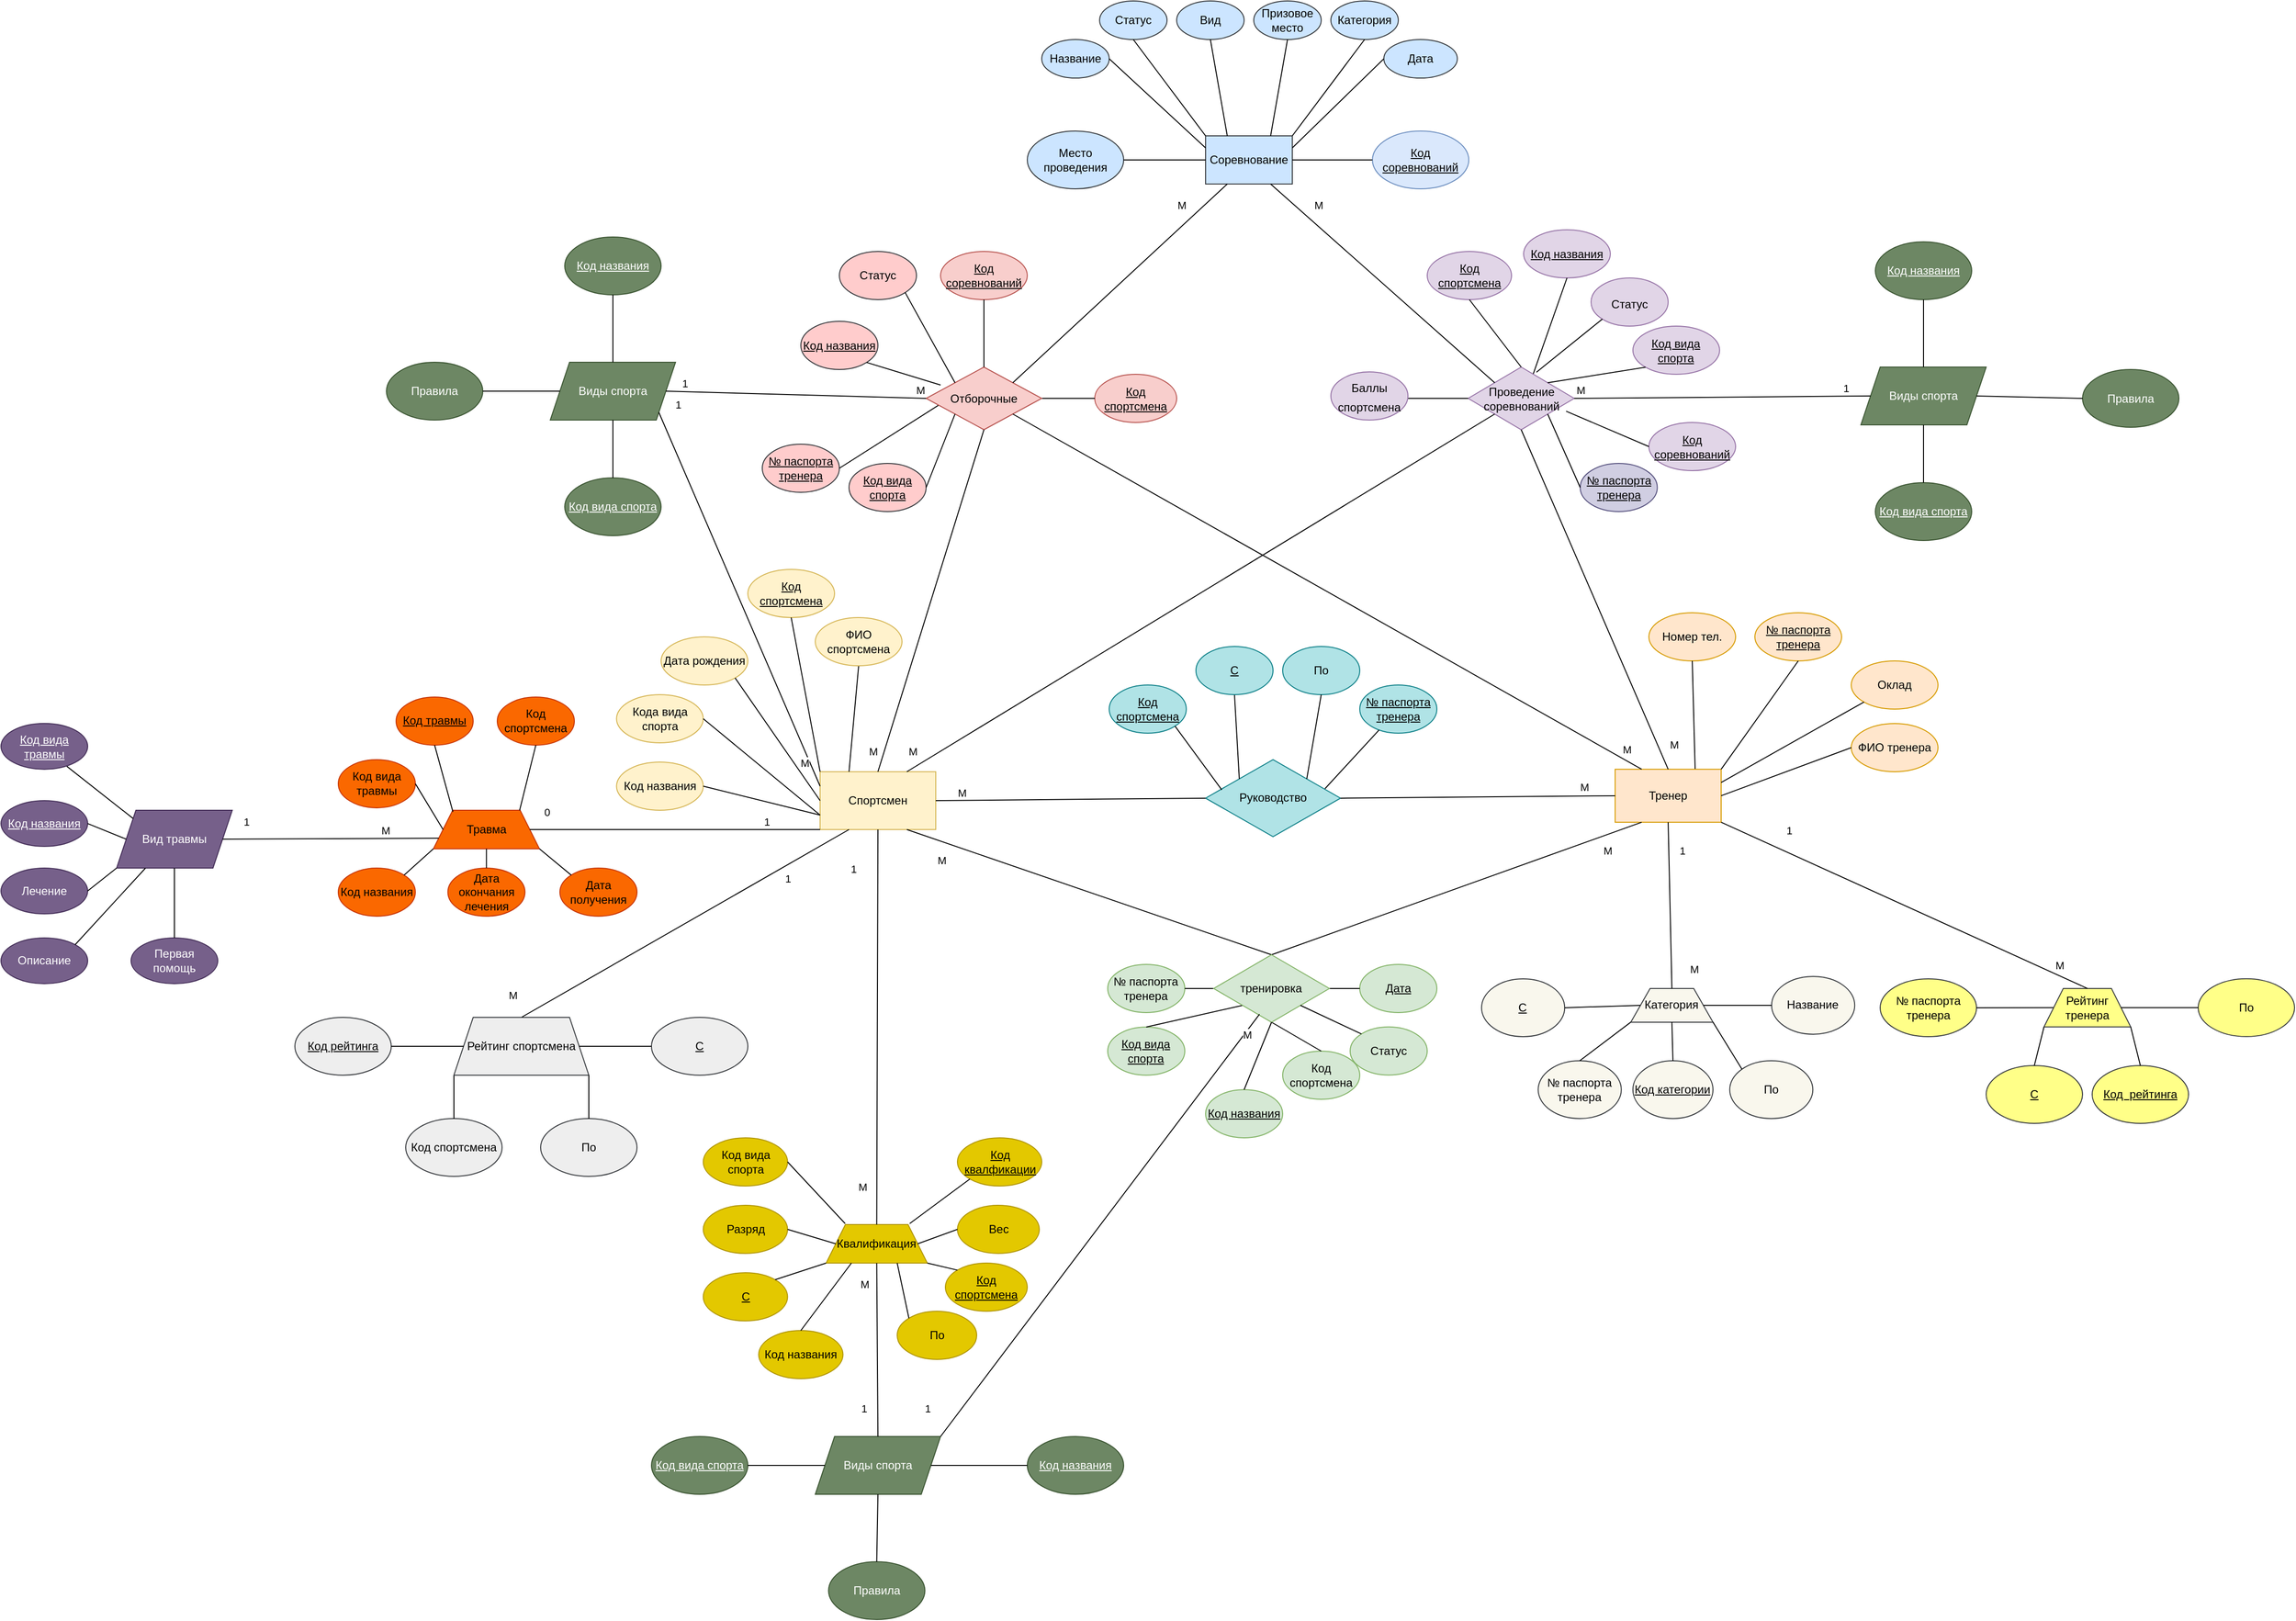 <mxfile version="21.2.9" type="device">
  <diagram name="Page-1" id="-sZ-xGBPO6Y-2KFO73AD">
    <mxGraphModel dx="4685" dy="2718" grid="1" gridSize="10" guides="1" tooltips="1" connect="1" arrows="1" fold="1" page="1" pageScale="1" pageWidth="850" pageHeight="1100" math="0" shadow="0">
      <root>
        <mxCell id="0" />
        <mxCell id="1" parent="0" />
        <mxCell id="T_0jKyK-xo-bBpQAJnL_-1" value="Соревнование" style="rounded=0;whiteSpace=wrap;html=1;fillColor=#cce5ff;strokeColor=#36393d;fontStyle=0" parent="1" vertex="1">
          <mxGeometry x="40" y="40" width="90" height="50" as="geometry" />
        </mxCell>
        <mxCell id="T_0jKyK-xo-bBpQAJnL_-2" value="Название" style="ellipse;whiteSpace=wrap;html=1;fillColor=#cce5ff;strokeColor=#36393d;fontStyle=0" parent="1" vertex="1">
          <mxGeometry x="-130" y="-60" width="70" height="40" as="geometry" />
        </mxCell>
        <mxCell id="T_0jKyK-xo-bBpQAJnL_-4" value="Вид" style="ellipse;whiteSpace=wrap;html=1;fillColor=#cce5ff;strokeColor=#36393d;fontStyle=0" parent="1" vertex="1">
          <mxGeometry x="10" y="-100" width="70" height="40" as="geometry" />
        </mxCell>
        <mxCell id="T_0jKyK-xo-bBpQAJnL_-5" value="Категория" style="ellipse;whiteSpace=wrap;html=1;fillColor=#cce5ff;strokeColor=#36393d;fontStyle=0" parent="1" vertex="1">
          <mxGeometry x="170" y="-100" width="70" height="40" as="geometry" />
        </mxCell>
        <mxCell id="T_0jKyK-xo-bBpQAJnL_-6" value="Место проведения" style="ellipse;whiteSpace=wrap;html=1;fillColor=#cce5ff;strokeColor=#36393d;fontStyle=0" parent="1" vertex="1">
          <mxGeometry x="-145" y="35" width="100" height="60" as="geometry" />
        </mxCell>
        <mxCell id="T_0jKyK-xo-bBpQAJnL_-7" value="Дата" style="ellipse;whiteSpace=wrap;html=1;fillColor=#cce5ff;strokeColor=#36393d;fontStyle=0" parent="1" vertex="1">
          <mxGeometry x="225" y="-60" width="76.25" height="40" as="geometry" />
        </mxCell>
        <mxCell id="T_0jKyK-xo-bBpQAJnL_-11" value="Проведение соревнований" style="rhombus;whiteSpace=wrap;html=1;fillColor=#e1d5e7;strokeColor=#9673a6;fontStyle=0" parent="1" vertex="1">
          <mxGeometry x="312.5" y="280" width="110" height="65" as="geometry" />
        </mxCell>
        <mxCell id="T_0jKyK-xo-bBpQAJnL_-37" value="Тренер" style="rounded=0;whiteSpace=wrap;html=1;fillColor=#ffe6cc;strokeColor=#d79b00;fontStyle=0" parent="1" vertex="1">
          <mxGeometry x="465" y="697.44" width="110" height="55" as="geometry" />
        </mxCell>
        <mxCell id="T_0jKyK-xo-bBpQAJnL_-38" value="&lt;span&gt;ФИО тренера&lt;/span&gt;" style="ellipse;whiteSpace=wrap;html=1;fillColor=#ffe6cc;strokeColor=#d79b00;fontStyle=0" parent="1" vertex="1">
          <mxGeometry x="710" y="650" width="90" height="50" as="geometry" />
        </mxCell>
        <mxCell id="T_0jKyK-xo-bBpQAJnL_-39" value="Номер тел." style="ellipse;whiteSpace=wrap;html=1;fillColor=#ffe6cc;strokeColor=#d79b00;fontStyle=0" parent="1" vertex="1">
          <mxGeometry x="500" y="535" width="90" height="50" as="geometry" />
        </mxCell>
        <mxCell id="T_0jKyK-xo-bBpQAJnL_-40" value="&lt;u&gt;№ паспорта тренера&lt;/u&gt;" style="ellipse;whiteSpace=wrap;html=1;fillColor=#ffe6cc;strokeColor=#d79b00;fontStyle=0" parent="1" vertex="1">
          <mxGeometry x="610" y="535" width="90" height="50" as="geometry" />
        </mxCell>
        <mxCell id="T_0jKyK-xo-bBpQAJnL_-43" value="Оклад" style="ellipse;whiteSpace=wrap;html=1;fillColor=#ffe6cc;strokeColor=#d79b00;fontStyle=0" parent="1" vertex="1">
          <mxGeometry x="710" y="585" width="90" height="50" as="geometry" />
        </mxCell>
        <mxCell id="T_0jKyK-xo-bBpQAJnL_-45" value="Спортсмен" style="whiteSpace=wrap;html=1;fillColor=#fff2cc;strokeColor=#d6b656;fontStyle=0" parent="1" vertex="1">
          <mxGeometry x="-360" y="700" width="120" height="60" as="geometry" />
        </mxCell>
        <mxCell id="T_0jKyK-xo-bBpQAJnL_-49" value="&lt;u&gt;Код спортсмена&lt;/u&gt;" style="ellipse;whiteSpace=wrap;html=1;fillColor=#fff2cc;strokeColor=#d6b656;fontStyle=0" parent="1" vertex="1">
          <mxGeometry x="-435" y="490" width="90" height="50" as="geometry" />
        </mxCell>
        <mxCell id="T_0jKyK-xo-bBpQAJnL_-50" value="Дата рождения" style="ellipse;whiteSpace=wrap;html=1;fillColor=#fff2cc;strokeColor=#d6b656;fontStyle=0" parent="1" vertex="1">
          <mxGeometry x="-525" y="560" width="90" height="50" as="geometry" />
        </mxCell>
        <mxCell id="T_0jKyK-xo-bBpQAJnL_-54" value="Квалификация" style="shape=trapezoid;perimeter=trapezoidPerimeter;whiteSpace=wrap;html=1;fixedSize=1;fillColor=#e3c800;fontColor=#000000;strokeColor=#B09500;fontStyle=0" parent="1" vertex="1">
          <mxGeometry x="-353.75" y="1170" width="105" height="40" as="geometry" />
        </mxCell>
        <mxCell id="T_0jKyK-xo-bBpQAJnL_-55" value="Травма" style="shape=trapezoid;perimeter=trapezoidPerimeter;whiteSpace=wrap;html=1;fixedSize=1;fillColor=#fa6800;fontColor=#000000;strokeColor=#C73500;fontStyle=0" parent="1" vertex="1">
          <mxGeometry x="-761.25" y="740" width="110" height="40" as="geometry" />
        </mxCell>
        <mxCell id="T_0jKyK-xo-bBpQAJnL_-57" value="&lt;u&gt;Код травмы&lt;/u&gt;" style="ellipse;whiteSpace=wrap;html=1;fillColor=#fa6800;fontColor=#000000;strokeColor=#C73500;fontStyle=0" parent="1" vertex="1">
          <mxGeometry x="-800" y="622.44" width="80" height="50" as="geometry" />
        </mxCell>
        <mxCell id="T_0jKyK-xo-bBpQAJnL_-58" value="Код вида травмы" style="ellipse;whiteSpace=wrap;html=1;fillColor=#fa6800;fontColor=#000000;strokeColor=#C73500;fontStyle=0" parent="1" vertex="1">
          <mxGeometry x="-860" y="687.44" width="80" height="50" as="geometry" />
        </mxCell>
        <mxCell id="T_0jKyK-xo-bBpQAJnL_-59" value="Дата получения" style="ellipse;whiteSpace=wrap;html=1;fillColor=#fa6800;fontColor=#000000;strokeColor=#C73500;fontStyle=0" parent="1" vertex="1">
          <mxGeometry x="-630" y="800" width="80" height="50" as="geometry" />
        </mxCell>
        <mxCell id="T_0jKyK-xo-bBpQAJnL_-60" value="&lt;span&gt;Код спортсмена&lt;/span&gt;" style="ellipse;whiteSpace=wrap;html=1;fillColor=#fa6800;fontColor=#000000;strokeColor=#C73500;fontStyle=0" parent="1" vertex="1">
          <mxGeometry x="-695" y="622.44" width="80" height="50" as="geometry" />
        </mxCell>
        <mxCell id="T_0jKyK-xo-bBpQAJnL_-61" value="Дата окончания лечения" style="ellipse;whiteSpace=wrap;html=1;fillColor=#fa6800;fontColor=#000000;strokeColor=#C73500;fontStyle=0" parent="1" vertex="1">
          <mxGeometry x="-746.25" y="800" width="80" height="50" as="geometry" />
        </mxCell>
        <mxCell id="T_0jKyK-xo-bBpQAJnL_-62" value="&lt;span style=&quot;border-color: var(--border-color); caret-color: rgb(255, 255, 255);&quot;&gt;Код вида спорта&lt;/span&gt;" style="ellipse;whiteSpace=wrap;html=1;fillColor=#e3c800;fontColor=#000000;strokeColor=#B09500;fontStyle=0" parent="1" vertex="1">
          <mxGeometry x="-481.25" y="1080" width="87.5" height="50" as="geometry" />
        </mxCell>
        <mxCell id="T_0jKyK-xo-bBpQAJnL_-64" value="Разряд" style="ellipse;whiteSpace=wrap;html=1;fillColor=#e3c800;fontColor=#000000;strokeColor=#B09500;fontStyle=0" parent="1" vertex="1">
          <mxGeometry x="-481.25" y="1150" width="87.5" height="50" as="geometry" />
        </mxCell>
        <mxCell id="T_0jKyK-xo-bBpQAJnL_-67" value="&lt;u&gt;Код квалфикации&lt;/u&gt;" style="ellipse;whiteSpace=wrap;html=1;fillColor=#e3c800;fontColor=#000000;strokeColor=#B09500;fontStyle=0" parent="1" vertex="1">
          <mxGeometry x="-217.5" y="1080" width="87.5" height="50" as="geometry" />
        </mxCell>
        <mxCell id="T_0jKyK-xo-bBpQAJnL_-75" value="&lt;span&gt;&lt;u&gt;Дата&lt;/u&gt;&lt;/span&gt;" style="ellipse;whiteSpace=wrap;html=1;fillColor=#d5e8d4;strokeColor=#82b366;fontStyle=0" parent="1" vertex="1">
          <mxGeometry x="200" y="900" width="80" height="50" as="geometry" />
        </mxCell>
        <mxCell id="T_0jKyK-xo-bBpQAJnL_-76" value="&lt;span&gt;№ паспорта тренера&lt;/span&gt;" style="ellipse;whiteSpace=wrap;html=1;fillColor=#d5e8d4;strokeColor=#82b366;fontStyle=0" parent="1" vertex="1">
          <mxGeometry x="-61.56" y="900" width="80" height="50" as="geometry" />
        </mxCell>
        <mxCell id="T_0jKyK-xo-bBpQAJnL_-78" value="&lt;span&gt;Код спортсмена&lt;/span&gt;" style="ellipse;whiteSpace=wrap;html=1;fillColor=#d5e8d4;strokeColor=#82b366;fontStyle=0" parent="1" vertex="1">
          <mxGeometry x="120" y="990" width="80" height="50" as="geometry" />
        </mxCell>
        <mxCell id="T_0jKyK-xo-bBpQAJnL_-89" value="&lt;span style=&quot;border-color: var(--border-color);&quot;&gt;&lt;u&gt;№ паспорта тренера&lt;/u&gt;&lt;/span&gt;" style="ellipse;whiteSpace=wrap;html=1;fillColor=#ffcccc;strokeColor=#36393d;fontStyle=0" parent="1" vertex="1">
          <mxGeometry x="-420" y="360" width="80" height="50" as="geometry" />
        </mxCell>
        <mxCell id="T_0jKyK-xo-bBpQAJnL_-98" value="&lt;span style=&quot;border-color: var(--border-color);&quot;&gt;&lt;span&gt;№ паспорта тренера&lt;/span&gt;&lt;/span&gt;" style="ellipse;whiteSpace=wrap;html=1;fillColor=#ffff88;strokeColor=#36393d;fontStyle=0" parent="1" vertex="1">
          <mxGeometry x="740" y="915" width="100" height="60" as="geometry" />
        </mxCell>
        <mxCell id="T_0jKyK-xo-bBpQAJnL_-104" value="&lt;span style=&quot;border-color: var(--border-color);&quot;&gt;&lt;span&gt;Код спортсмена&lt;/span&gt;&lt;/span&gt;" style="ellipse;whiteSpace=wrap;html=1;fillColor=#eeeeee;strokeColor=#36393d;fontStyle=0" parent="1" vertex="1">
          <mxGeometry x="-790" y="1060" width="100" height="60" as="geometry" />
        </mxCell>
        <mxCell id="QASz2EzwDTXJJAMBeDHt-2" value="&lt;u&gt;Код соревнований&lt;/u&gt;" style="ellipse;whiteSpace=wrap;html=1;align=center;fontStyle=0;fillColor=#dae8fc;strokeColor=#6c8ebf;" parent="1" vertex="1">
          <mxGeometry x="213.13" y="35" width="100" height="60" as="geometry" />
        </mxCell>
        <mxCell id="QASz2EzwDTXJJAMBeDHt-5" value="&lt;u&gt;Код спортсмена&lt;/u&gt;" style="ellipse;whiteSpace=wrap;html=1;align=center;fontStyle=0;fillColor=#f8cecc;strokeColor=#b85450;" parent="1" vertex="1">
          <mxGeometry x="-75" y="287.5" width="85" height="50" as="geometry" />
        </mxCell>
        <mxCell id="QASz2EzwDTXJJAMBeDHt-8" value="&lt;span&gt;Кода вида спорта&lt;/span&gt;" style="ellipse;whiteSpace=wrap;html=1;fillColor=#fff2cc;strokeColor=#d6b656;fontStyle=0" parent="1" vertex="1">
          <mxGeometry x="-571.25" y="620" width="90" height="50" as="geometry" />
        </mxCell>
        <mxCell id="GG7052n2TjOn2dOCgbdk-4" value="" style="endArrow=none;html=1;rounded=0;entryX=1;entryY=0.5;entryDx=0;entryDy=0;exitX=0;exitY=0.25;exitDx=0;exitDy=0;fontStyle=0" parent="1" source="T_0jKyK-xo-bBpQAJnL_-1" target="T_0jKyK-xo-bBpQAJnL_-2" edge="1">
          <mxGeometry width="50" height="50" relative="1" as="geometry">
            <mxPoint x="-20" y="55" as="sourcePoint" />
            <mxPoint x="30" y="5" as="targetPoint" />
          </mxGeometry>
        </mxCell>
        <mxCell id="GG7052n2TjOn2dOCgbdk-5" value="" style="endArrow=none;html=1;rounded=0;entryX=0.5;entryY=1;entryDx=0;entryDy=0;exitX=0.25;exitY=0;exitDx=0;exitDy=0;fontStyle=0" parent="1" source="T_0jKyK-xo-bBpQAJnL_-1" target="T_0jKyK-xo-bBpQAJnL_-4" edge="1">
          <mxGeometry width="50" height="50" relative="1" as="geometry">
            <mxPoint x="-220" y="205" as="sourcePoint" />
            <mxPoint x="-170" y="155" as="targetPoint" />
          </mxGeometry>
        </mxCell>
        <mxCell id="GG7052n2TjOn2dOCgbdk-6" value="" style="endArrow=none;html=1;rounded=0;entryX=0.5;entryY=1;entryDx=0;entryDy=0;exitX=1;exitY=0;exitDx=0;exitDy=0;fontStyle=0" parent="1" source="T_0jKyK-xo-bBpQAJnL_-1" target="T_0jKyK-xo-bBpQAJnL_-5" edge="1">
          <mxGeometry width="50" height="50" relative="1" as="geometry">
            <mxPoint x="129" y="36" as="sourcePoint" />
            <mxPoint x="-160" y="165" as="targetPoint" />
          </mxGeometry>
        </mxCell>
        <mxCell id="GG7052n2TjOn2dOCgbdk-7" value="" style="endArrow=none;html=1;rounded=0;entryX=1;entryY=0.5;entryDx=0;entryDy=0;exitX=0;exitY=0.5;exitDx=0;exitDy=0;fontStyle=0" parent="1" source="T_0jKyK-xo-bBpQAJnL_-1" target="T_0jKyK-xo-bBpQAJnL_-6" edge="1">
          <mxGeometry width="50" height="50" relative="1" as="geometry">
            <mxPoint x="-200" y="225" as="sourcePoint" />
            <mxPoint x="-40.0" y="145" as="targetPoint" />
          </mxGeometry>
        </mxCell>
        <mxCell id="GG7052n2TjOn2dOCgbdk-8" value="" style="endArrow=none;html=1;rounded=0;exitX=1;exitY=0.25;exitDx=0;exitDy=0;entryX=0;entryY=0.5;entryDx=0;entryDy=0;fontStyle=0" parent="1" source="T_0jKyK-xo-bBpQAJnL_-1" target="T_0jKyK-xo-bBpQAJnL_-7" edge="1">
          <mxGeometry width="50" height="50" relative="1" as="geometry">
            <mxPoint x="-190" y="235" as="sourcePoint" />
            <mxPoint x="235" y="-30" as="targetPoint" />
          </mxGeometry>
        </mxCell>
        <mxCell id="GG7052n2TjOn2dOCgbdk-9" value="" style="endArrow=none;html=1;rounded=0;entryX=0;entryY=0.5;entryDx=0;entryDy=0;exitX=1;exitY=0.5;exitDx=0;exitDy=0;fontStyle=0" parent="1" source="T_0jKyK-xo-bBpQAJnL_-1" target="QASz2EzwDTXJJAMBeDHt-2" edge="1">
          <mxGeometry width="50" height="50" relative="1" as="geometry">
            <mxPoint x="-180" y="245" as="sourcePoint" />
            <mxPoint x="-130" y="195" as="targetPoint" />
          </mxGeometry>
        </mxCell>
        <mxCell id="GG7052n2TjOn2dOCgbdk-18" value="" style="endArrow=none;html=1;rounded=0;exitX=0.5;exitY=0;exitDx=0;exitDy=0;entryX=0;entryY=1;entryDx=0;entryDy=0;fontStyle=0" parent="1" source="T_0jKyK-xo-bBpQAJnL_-104" target="H0BXeEcezO7H1MNJMZM7-56" edge="1">
          <mxGeometry width="50" height="50" relative="1" as="geometry">
            <mxPoint x="-720" y="1075" as="sourcePoint" />
            <mxPoint x="-655" y="1045.0" as="targetPoint" />
          </mxGeometry>
        </mxCell>
        <mxCell id="GG7052n2TjOn2dOCgbdk-22" value="" style="endArrow=none;html=1;rounded=0;exitX=1;exitY=0.5;exitDx=0;exitDy=0;entryX=0;entryY=0.5;entryDx=0;entryDy=0;fontStyle=0" parent="1" source="T_0jKyK-xo-bBpQAJnL_-98" target="H0BXeEcezO7H1MNJMZM7-47" edge="1">
          <mxGeometry width="50" height="50" relative="1" as="geometry">
            <mxPoint x="1326.25" y="765" as="sourcePoint" />
            <mxPoint x="896.25" y="965" as="targetPoint" />
          </mxGeometry>
        </mxCell>
        <mxCell id="GG7052n2TjOn2dOCgbdk-27" value="" style="endArrow=none;html=1;rounded=0;exitX=0;exitY=0.5;exitDx=0;exitDy=0;entryX=1;entryY=0.5;entryDx=0;entryDy=0;fontStyle=0" parent="1" source="T_0jKyK-xo-bBpQAJnL_-75" target="H0BXeEcezO7H1MNJMZM7-87" edge="1">
          <mxGeometry width="50" height="50" relative="1" as="geometry">
            <mxPoint x="13.44" y="970" as="sourcePoint" />
            <mxPoint x="144.48" y="951.02" as="targetPoint" />
          </mxGeometry>
        </mxCell>
        <mxCell id="GG7052n2TjOn2dOCgbdk-30" value="" style="endArrow=none;html=1;rounded=0;exitX=0.5;exitY=1;exitDx=0;exitDy=0;entryX=0.5;entryY=0;entryDx=0;entryDy=0;fontStyle=0" parent="1" source="H0BXeEcezO7H1MNJMZM7-87" target="T_0jKyK-xo-bBpQAJnL_-78" edge="1">
          <mxGeometry width="50" height="50" relative="1" as="geometry">
            <mxPoint x="133.44" y="890" as="sourcePoint" />
            <mxPoint x="108" y="1010" as="targetPoint" />
          </mxGeometry>
        </mxCell>
        <mxCell id="GG7052n2TjOn2dOCgbdk-31" value="" style="endArrow=none;html=1;rounded=0;exitX=1;exitY=0.5;exitDx=0;exitDy=0;entryX=0;entryY=0.5;entryDx=0;entryDy=0;fontStyle=0" parent="1" source="T_0jKyK-xo-bBpQAJnL_-76" target="H0BXeEcezO7H1MNJMZM7-87" edge="1">
          <mxGeometry width="50" height="50" relative="1" as="geometry">
            <mxPoint x="53.44" y="1010" as="sourcePoint" />
            <mxPoint x="78.44" y="890" as="targetPoint" />
          </mxGeometry>
        </mxCell>
        <mxCell id="GG7052n2TjOn2dOCgbdk-39" value="" style="endArrow=none;html=1;rounded=0;entryX=1;entryY=0.5;entryDx=0;entryDy=0;exitX=0.106;exitY=0.61;exitDx=0;exitDy=0;exitPerimeter=0;fontStyle=0" parent="1" source="H0BXeEcezO7H1MNJMZM7-2" target="T_0jKyK-xo-bBpQAJnL_-89" edge="1">
          <mxGeometry width="50" height="50" relative="1" as="geometry">
            <mxPoint x="-245" y="340" as="sourcePoint" />
            <mxPoint x="-110" y="420" as="targetPoint" />
          </mxGeometry>
        </mxCell>
        <mxCell id="GG7052n2TjOn2dOCgbdk-41" value="" style="endArrow=none;html=1;rounded=0;entryX=0;entryY=0.5;entryDx=0;entryDy=0;exitX=1;exitY=0.5;exitDx=0;exitDy=0;fontStyle=0" parent="1" source="H0BXeEcezO7H1MNJMZM7-2" target="QASz2EzwDTXJJAMBeDHt-5" edge="1">
          <mxGeometry width="50" height="50" relative="1" as="geometry">
            <mxPoint x="-135" y="340" as="sourcePoint" />
            <mxPoint x="-110" y="420" as="targetPoint" />
          </mxGeometry>
        </mxCell>
        <mxCell id="GG7052n2TjOn2dOCgbdk-55" value="" style="endArrow=none;html=1;rounded=0;entryX=0;entryY=0.5;entryDx=0;entryDy=0;exitX=1;exitY=1;exitDx=0;exitDy=0;fontStyle=0" parent="1" source="T_0jKyK-xo-bBpQAJnL_-50" target="T_0jKyK-xo-bBpQAJnL_-45" edge="1">
          <mxGeometry width="50" height="50" relative="1" as="geometry">
            <mxPoint x="-355" y="830" as="sourcePoint" />
            <mxPoint x="-305" y="780" as="targetPoint" />
          </mxGeometry>
        </mxCell>
        <mxCell id="GG7052n2TjOn2dOCgbdk-56" value="" style="endArrow=none;html=1;rounded=0;entryX=0;entryY=0.75;entryDx=0;entryDy=0;exitX=1;exitY=0.5;exitDx=0;exitDy=0;fontStyle=0" parent="1" source="QASz2EzwDTXJJAMBeDHt-8" target="T_0jKyK-xo-bBpQAJnL_-45" edge="1">
          <mxGeometry width="50" height="50" relative="1" as="geometry">
            <mxPoint x="-355" y="830" as="sourcePoint" />
            <mxPoint x="-305" y="780" as="targetPoint" />
          </mxGeometry>
        </mxCell>
        <mxCell id="GG7052n2TjOn2dOCgbdk-59" value="" style="endArrow=none;html=1;rounded=0;exitX=0.5;exitY=1;exitDx=0;exitDy=0;entryX=0;entryY=0;entryDx=0;entryDy=0;fontStyle=0" parent="1" source="T_0jKyK-xo-bBpQAJnL_-49" target="T_0jKyK-xo-bBpQAJnL_-45" edge="1">
          <mxGeometry width="50" height="50" relative="1" as="geometry">
            <mxPoint x="-355" y="830" as="sourcePoint" />
            <mxPoint x="-305" y="780" as="targetPoint" />
          </mxGeometry>
        </mxCell>
        <mxCell id="GG7052n2TjOn2dOCgbdk-63" value="" style="endArrow=none;html=1;rounded=0;entryX=1;entryY=0.25;entryDx=0;entryDy=0;exitX=0;exitY=1;exitDx=0;exitDy=0;fontStyle=0" parent="1" source="T_0jKyK-xo-bBpQAJnL_-43" target="T_0jKyK-xo-bBpQAJnL_-37" edge="1">
          <mxGeometry width="50" height="50" relative="1" as="geometry">
            <mxPoint x="410" y="792.44" as="sourcePoint" />
            <mxPoint x="460" y="742.44" as="targetPoint" />
          </mxGeometry>
        </mxCell>
        <mxCell id="GG7052n2TjOn2dOCgbdk-66" value="" style="endArrow=none;html=1;rounded=0;entryX=1;entryY=0.5;entryDx=0;entryDy=0;exitX=0;exitY=0.5;exitDx=0;exitDy=0;fontStyle=0" parent="1" source="T_0jKyK-xo-bBpQAJnL_-38" target="T_0jKyK-xo-bBpQAJnL_-37" edge="1">
          <mxGeometry width="50" height="50" relative="1" as="geometry">
            <mxPoint x="410" y="792.44" as="sourcePoint" />
            <mxPoint x="460" y="742.44" as="targetPoint" />
          </mxGeometry>
        </mxCell>
        <mxCell id="GG7052n2TjOn2dOCgbdk-67" value="" style="endArrow=none;html=1;rounded=0;entryX=1;entryY=0;entryDx=0;entryDy=0;exitX=0.5;exitY=1;exitDx=0;exitDy=0;fontStyle=0" parent="1" source="T_0jKyK-xo-bBpQAJnL_-40" target="T_0jKyK-xo-bBpQAJnL_-37" edge="1">
          <mxGeometry width="50" height="50" relative="1" as="geometry">
            <mxPoint x="410" y="792.44" as="sourcePoint" />
            <mxPoint x="460" y="742.44" as="targetPoint" />
          </mxGeometry>
        </mxCell>
        <mxCell id="GG7052n2TjOn2dOCgbdk-68" value="" style="endArrow=none;html=1;rounded=0;entryX=0.5;entryY=1;entryDx=0;entryDy=0;fontStyle=0" parent="1" target="T_0jKyK-xo-bBpQAJnL_-39" edge="1">
          <mxGeometry width="50" height="50" relative="1" as="geometry">
            <mxPoint x="548" y="697" as="sourcePoint" />
            <mxPoint x="460" y="742.44" as="targetPoint" />
          </mxGeometry>
        </mxCell>
        <mxCell id="GG7052n2TjOn2dOCgbdk-69" value="" style="endArrow=none;html=1;rounded=0;entryX=0;entryY=1;entryDx=0;entryDy=0;exitX=0.826;exitY=-0.025;exitDx=0;exitDy=0;exitPerimeter=0;fontStyle=0" parent="1" source="T_0jKyK-xo-bBpQAJnL_-54" target="T_0jKyK-xo-bBpQAJnL_-67" edge="1">
          <mxGeometry width="50" height="50" relative="1" as="geometry">
            <mxPoint x="-263.75" y="1200" as="sourcePoint" />
            <mxPoint x="-256.25" y="1125" as="targetPoint" />
          </mxGeometry>
        </mxCell>
        <mxCell id="GG7052n2TjOn2dOCgbdk-72" value="" style="endArrow=none;html=1;rounded=0;entryX=1;entryY=0.5;entryDx=0;entryDy=0;exitX=0;exitY=0.5;exitDx=0;exitDy=0;fontStyle=0" parent="1" source="T_0jKyK-xo-bBpQAJnL_-54" target="T_0jKyK-xo-bBpQAJnL_-64" edge="1">
          <mxGeometry width="50" height="50" relative="1" as="geometry">
            <mxPoint x="-263.75" y="1200" as="sourcePoint" />
            <mxPoint x="-443.75" y="1210" as="targetPoint" />
          </mxGeometry>
        </mxCell>
        <mxCell id="GG7052n2TjOn2dOCgbdk-74" value="" style="endArrow=none;html=1;rounded=0;entryX=1;entryY=0.5;entryDx=0;entryDy=0;exitX=0.188;exitY=-0.025;exitDx=0;exitDy=0;exitPerimeter=0;fontStyle=0" parent="1" source="T_0jKyK-xo-bBpQAJnL_-54" target="T_0jKyK-xo-bBpQAJnL_-62" edge="1">
          <mxGeometry width="50" height="50" relative="1" as="geometry">
            <mxPoint x="-263.75" y="1200" as="sourcePoint" />
            <mxPoint x="-213.75" y="1150" as="targetPoint" />
          </mxGeometry>
        </mxCell>
        <mxCell id="GG7052n2TjOn2dOCgbdk-75" value="" style="endArrow=none;html=1;rounded=0;entryX=0;entryY=0;entryDx=0;entryDy=0;exitX=1;exitY=1;exitDx=0;exitDy=0;fontStyle=0" parent="1" source="T_0jKyK-xo-bBpQAJnL_-55" target="T_0jKyK-xo-bBpQAJnL_-59" edge="1">
          <mxGeometry width="50" height="50" relative="1" as="geometry">
            <mxPoint x="-646.25" y="775" as="sourcePoint" />
            <mxPoint x="-611.25" y="835" as="targetPoint" />
          </mxGeometry>
        </mxCell>
        <mxCell id="GG7052n2TjOn2dOCgbdk-76" value="" style="endArrow=none;html=1;rounded=0;entryX=0.5;entryY=1;entryDx=0;entryDy=0;exitX=0.5;exitY=0;exitDx=0;exitDy=0;fontStyle=0" parent="1" source="T_0jKyK-xo-bBpQAJnL_-61" target="T_0jKyK-xo-bBpQAJnL_-55" edge="1">
          <mxGeometry width="50" height="50" relative="1" as="geometry">
            <mxPoint x="-646.25" y="775" as="sourcePoint" />
            <mxPoint x="-596.25" y="725" as="targetPoint" />
          </mxGeometry>
        </mxCell>
        <mxCell id="GG7052n2TjOn2dOCgbdk-77" value="" style="endArrow=none;html=1;rounded=0;entryX=0.5;entryY=1;entryDx=0;entryDy=0;exitX=0.813;exitY=0.002;exitDx=0;exitDy=0;exitPerimeter=0;fontStyle=0" parent="1" source="T_0jKyK-xo-bBpQAJnL_-55" target="T_0jKyK-xo-bBpQAJnL_-60" edge="1">
          <mxGeometry width="50" height="50" relative="1" as="geometry">
            <mxPoint x="-646.25" y="775" as="sourcePoint" />
            <mxPoint x="-596.25" y="725" as="targetPoint" />
          </mxGeometry>
        </mxCell>
        <mxCell id="GG7052n2TjOn2dOCgbdk-78" value="" style="endArrow=none;html=1;rounded=0;entryX=0.5;entryY=1;entryDx=0;entryDy=0;exitX=0.184;exitY=0.04;exitDx=0;exitDy=0;exitPerimeter=0;fontStyle=0" parent="1" source="T_0jKyK-xo-bBpQAJnL_-55" target="T_0jKyK-xo-bBpQAJnL_-57" edge="1">
          <mxGeometry width="50" height="50" relative="1" as="geometry">
            <mxPoint x="-646.25" y="775" as="sourcePoint" />
            <mxPoint x="-596.25" y="725" as="targetPoint" />
          </mxGeometry>
        </mxCell>
        <mxCell id="GG7052n2TjOn2dOCgbdk-79" value="" style="endArrow=none;html=1;rounded=0;entryX=0;entryY=0.5;entryDx=0;entryDy=0;exitX=1;exitY=0.5;exitDx=0;exitDy=0;fontStyle=0" parent="1" source="T_0jKyK-xo-bBpQAJnL_-58" target="T_0jKyK-xo-bBpQAJnL_-55" edge="1">
          <mxGeometry width="50" height="50" relative="1" as="geometry">
            <mxPoint x="-646.25" y="775" as="sourcePoint" />
            <mxPoint x="-596.25" y="725" as="targetPoint" />
          </mxGeometry>
        </mxCell>
        <mxCell id="GG7052n2TjOn2dOCgbdk-87" value="" style="endArrow=none;html=1;rounded=0;endFill=0;entryX=0.5;entryY=0;entryDx=0;entryDy=0;exitX=0.5;exitY=1;exitDx=0;exitDy=0;fontStyle=0" parent="1" source="T_0jKyK-xo-bBpQAJnL_-45" target="T_0jKyK-xo-bBpQAJnL_-54" edge="1">
          <mxGeometry relative="1" as="geometry">
            <mxPoint x="-250" y="875" as="sourcePoint" />
            <mxPoint x="-435" y="505" as="targetPoint" />
          </mxGeometry>
        </mxCell>
        <mxCell id="GG7052n2TjOn2dOCgbdk-88" value="1" style="edgeLabel;resizable=0;html=1;align=left;verticalAlign=bottom;fontStyle=0" parent="GG7052n2TjOn2dOCgbdk-87" connectable="0" vertex="1">
          <mxGeometry x="-1" relative="1" as="geometry">
            <mxPoint x="-30" y="49" as="offset" />
          </mxGeometry>
        </mxCell>
        <mxCell id="GG7052n2TjOn2dOCgbdk-89" value="M" style="edgeLabel;resizable=0;html=1;align=right;verticalAlign=bottom;fontStyle=0" parent="GG7052n2TjOn2dOCgbdk-87" connectable="0" vertex="1">
          <mxGeometry x="1" relative="1" as="geometry">
            <mxPoint x="-9" y="-30" as="offset" />
          </mxGeometry>
        </mxCell>
        <mxCell id="GG7052n2TjOn2dOCgbdk-91" value="" style="endArrow=none;html=1;rounded=0;endFill=0;entryX=1;entryY=0.5;entryDx=0;entryDy=0;exitX=0;exitY=1;exitDx=0;exitDy=0;fontStyle=0" parent="1" source="T_0jKyK-xo-bBpQAJnL_-45" target="T_0jKyK-xo-bBpQAJnL_-55" edge="1">
          <mxGeometry relative="1" as="geometry">
            <mxPoint x="-356" y="960" as="sourcePoint" />
            <mxPoint x="-200" y="1199" as="targetPoint" />
          </mxGeometry>
        </mxCell>
        <mxCell id="GG7052n2TjOn2dOCgbdk-92" value="1" style="edgeLabel;resizable=0;html=1;align=left;verticalAlign=bottom;fontStyle=0" parent="GG7052n2TjOn2dOCgbdk-91" connectable="0" vertex="1">
          <mxGeometry x="-1" relative="1" as="geometry">
            <mxPoint x="-60" as="offset" />
          </mxGeometry>
        </mxCell>
        <mxCell id="GG7052n2TjOn2dOCgbdk-93" value="0" style="edgeLabel;resizable=0;html=1;align=right;verticalAlign=bottom;fontStyle=0" parent="GG7052n2TjOn2dOCgbdk-91" connectable="0" vertex="1">
          <mxGeometry x="1" relative="1" as="geometry">
            <mxPoint x="22" y="-10" as="offset" />
          </mxGeometry>
        </mxCell>
        <mxCell id="h09okIYVJo6ltOKspNvo-6" value="&lt;span&gt;&lt;u&gt;Код соревнований&lt;/u&gt;&lt;/span&gt;" style="ellipse;whiteSpace=wrap;html=1;fillColor=#e1d5e7;strokeColor=#9673a6;fontStyle=0" parent="1" vertex="1">
          <mxGeometry x="500" y="337.5" width="90" height="50" as="geometry" />
        </mxCell>
        <mxCell id="h09okIYVJo6ltOKspNvo-10" value="&lt;span style=&quot;border-color: var(--border-color);&quot;&gt;&lt;u&gt;№ паспорта тренера&lt;/u&gt;&lt;/span&gt;" style="ellipse;whiteSpace=wrap;html=1;fillColor=#d0cee2;strokeColor=#56517e;fontStyle=0" parent="1" vertex="1">
          <mxGeometry x="428.75" y="380" width="80" height="50" as="geometry" />
        </mxCell>
        <mxCell id="h09okIYVJo6ltOKspNvo-16" value="" style="endArrow=none;html=1;rounded=0;entryX=1;entryY=0.5;entryDx=0;entryDy=0;exitX=0;exitY=0.5;exitDx=0;exitDy=0;fontStyle=0" parent="1" source="T_0jKyK-xo-bBpQAJnL_-11" edge="1">
          <mxGeometry width="50" height="50" relative="1" as="geometry">
            <mxPoint x="192.5" y="550" as="sourcePoint" />
            <mxPoint x="250" y="312.5" as="targetPoint" />
          </mxGeometry>
        </mxCell>
        <mxCell id="h09okIYVJo6ltOKspNvo-18" value="" style="endArrow=none;html=1;rounded=0;entryX=0;entryY=0.5;entryDx=0;entryDy=0;exitX=0.924;exitY=0.705;exitDx=0;exitDy=0;exitPerimeter=0;fontStyle=0" parent="1" source="T_0jKyK-xo-bBpQAJnL_-11" target="h09okIYVJo6ltOKspNvo-6" edge="1">
          <mxGeometry width="50" height="50" relative="1" as="geometry">
            <mxPoint x="377.5" y="285" as="sourcePoint" />
            <mxPoint x="397.5" y="160" as="targetPoint" />
          </mxGeometry>
        </mxCell>
        <mxCell id="h09okIYVJo6ltOKspNvo-21" value="" style="endArrow=none;html=1;rounded=0;entryX=1;entryY=1;entryDx=0;entryDy=0;exitX=0;exitY=0.5;exitDx=0;exitDy=0;fontStyle=0" parent="1" source="h09okIYVJo6ltOKspNvo-10" target="T_0jKyK-xo-bBpQAJnL_-11" edge="1">
          <mxGeometry width="50" height="50" relative="1" as="geometry">
            <mxPoint x="407.5" y="315" as="sourcePoint" />
            <mxPoint x="427.5" y="190" as="targetPoint" />
          </mxGeometry>
        </mxCell>
        <mxCell id="H0BXeEcezO7H1MNJMZM7-2" value="Отборочные" style="rhombus;whiteSpace=wrap;html=1;fillColor=#f8cecc;strokeColor=#b85450;fontStyle=0" parent="1" vertex="1">
          <mxGeometry x="-250" y="280" width="120" height="65" as="geometry" />
        </mxCell>
        <mxCell id="H0BXeEcezO7H1MNJMZM7-4" value="" style="endArrow=none;html=1;rounded=0;exitX=0.25;exitY=1;exitDx=0;exitDy=0;entryX=1;entryY=0;entryDx=0;entryDy=0;endFill=0;fontStyle=0" parent="1" source="T_0jKyK-xo-bBpQAJnL_-1" target="H0BXeEcezO7H1MNJMZM7-2" edge="1">
          <mxGeometry relative="1" as="geometry">
            <mxPoint x="-190" y="260" as="sourcePoint" />
            <mxPoint x="-30" y="260" as="targetPoint" />
          </mxGeometry>
        </mxCell>
        <mxCell id="H0BXeEcezO7H1MNJMZM7-6" value="M" style="edgeLabel;resizable=0;html=1;align=left;verticalAlign=bottom;fontStyle=0" parent="H0BXeEcezO7H1MNJMZM7-4" connectable="0" vertex="1">
          <mxGeometry x="-1" relative="1" as="geometry">
            <mxPoint x="-54" y="30" as="offset" />
          </mxGeometry>
        </mxCell>
        <mxCell id="H0BXeEcezO7H1MNJMZM7-8" value="" style="endArrow=none;html=1;rounded=0;exitX=0.75;exitY=1;exitDx=0;exitDy=0;entryX=0;entryY=0;entryDx=0;entryDy=0;endFill=0;fontStyle=0" parent="1" source="T_0jKyK-xo-bBpQAJnL_-1" target="T_0jKyK-xo-bBpQAJnL_-11" edge="1">
          <mxGeometry relative="1" as="geometry">
            <mxPoint x="-190" y="260" as="sourcePoint" />
            <mxPoint x="-30" y="260" as="targetPoint" />
          </mxGeometry>
        </mxCell>
        <mxCell id="H0BXeEcezO7H1MNJMZM7-10" value="M" style="edgeLabel;resizable=0;html=1;align=left;verticalAlign=bottom;fontStyle=0" parent="H0BXeEcezO7H1MNJMZM7-8" connectable="0" vertex="1">
          <mxGeometry x="-1" relative="1" as="geometry">
            <mxPoint x="43" y="30" as="offset" />
          </mxGeometry>
        </mxCell>
        <mxCell id="H0BXeEcezO7H1MNJMZM7-12" value="" style="endArrow=none;html=1;rounded=0;exitX=0.5;exitY=1;exitDx=0;exitDy=0;entryX=0.5;entryY=0;entryDx=0;entryDy=0;endFill=0;fontStyle=0" parent="1" source="H0BXeEcezO7H1MNJMZM7-2" target="T_0jKyK-xo-bBpQAJnL_-45" edge="1">
          <mxGeometry relative="1" as="geometry">
            <mxPoint x="-50" y="720" as="sourcePoint" />
            <mxPoint x="110" y="720" as="targetPoint" />
          </mxGeometry>
        </mxCell>
        <mxCell id="H0BXeEcezO7H1MNJMZM7-15" value="M" style="edgeLabel;resizable=0;html=1;align=right;verticalAlign=bottom;fontStyle=0" parent="H0BXeEcezO7H1MNJMZM7-12" connectable="0" vertex="1">
          <mxGeometry x="1" relative="1" as="geometry">
            <mxPoint y="-12" as="offset" />
          </mxGeometry>
        </mxCell>
        <mxCell id="H0BXeEcezO7H1MNJMZM7-16" value="" style="endArrow=none;html=1;rounded=0;entryX=0.5;entryY=1;entryDx=0;entryDy=0;exitX=0.5;exitY=0;exitDx=0;exitDy=0;endFill=0;fontStyle=0" parent="1" source="T_0jKyK-xo-bBpQAJnL_-37" target="T_0jKyK-xo-bBpQAJnL_-11" edge="1">
          <mxGeometry relative="1" as="geometry">
            <mxPoint x="-50" y="720" as="sourcePoint" />
            <mxPoint x="110" y="720" as="targetPoint" />
          </mxGeometry>
        </mxCell>
        <mxCell id="H0BXeEcezO7H1MNJMZM7-18" value="M" style="edgeLabel;resizable=0;html=1;align=left;verticalAlign=bottom;fontStyle=0" parent="H0BXeEcezO7H1MNJMZM7-16" connectable="0" vertex="1">
          <mxGeometry x="-1" relative="1" as="geometry">
            <mxPoint y="-17" as="offset" />
          </mxGeometry>
        </mxCell>
        <mxCell id="H0BXeEcezO7H1MNJMZM7-20" value="" style="endArrow=none;html=1;rounded=0;entryX=1;entryY=1;entryDx=0;entryDy=0;exitX=0.25;exitY=0;exitDx=0;exitDy=0;endFill=0;fontStyle=0" parent="1" source="T_0jKyK-xo-bBpQAJnL_-37" target="H0BXeEcezO7H1MNJMZM7-2" edge="1">
          <mxGeometry relative="1" as="geometry">
            <mxPoint x="-50" y="720" as="sourcePoint" />
            <mxPoint x="110" y="720" as="targetPoint" />
          </mxGeometry>
        </mxCell>
        <mxCell id="H0BXeEcezO7H1MNJMZM7-22" value="M" style="edgeLabel;resizable=0;html=1;align=left;verticalAlign=bottom;fontStyle=0" parent="H0BXeEcezO7H1MNJMZM7-20" connectable="0" vertex="1">
          <mxGeometry x="-1" relative="1" as="geometry">
            <mxPoint x="-22" y="-12" as="offset" />
          </mxGeometry>
        </mxCell>
        <mxCell id="H0BXeEcezO7H1MNJMZM7-24" value="" style="endArrow=none;html=1;rounded=0;entryX=0;entryY=1;entryDx=0;entryDy=0;exitX=0.75;exitY=0;exitDx=0;exitDy=0;endFill=0;fontStyle=0" parent="1" source="T_0jKyK-xo-bBpQAJnL_-45" target="T_0jKyK-xo-bBpQAJnL_-11" edge="1">
          <mxGeometry relative="1" as="geometry">
            <mxPoint x="-50" y="720" as="sourcePoint" />
            <mxPoint x="110" y="720" as="targetPoint" />
          </mxGeometry>
        </mxCell>
        <mxCell id="H0BXeEcezO7H1MNJMZM7-26" value="M" style="edgeLabel;resizable=0;html=1;align=left;verticalAlign=bottom;fontStyle=0" parent="H0BXeEcezO7H1MNJMZM7-24" connectable="0" vertex="1">
          <mxGeometry x="-1" relative="1" as="geometry">
            <mxPoint y="-13" as="offset" />
          </mxGeometry>
        </mxCell>
        <mxCell id="H0BXeEcezO7H1MNJMZM7-28" value="Статус" style="ellipse;whiteSpace=wrap;html=1;fillColor=#ffcccc;strokeColor=#36393d;fontStyle=0" parent="1" vertex="1">
          <mxGeometry x="-340" y="160" width="80" height="50" as="geometry" />
        </mxCell>
        <mxCell id="H0BXeEcezO7H1MNJMZM7-29" value="" style="endArrow=none;html=1;rounded=0;entryX=1;entryY=1;entryDx=0;entryDy=0;exitX=0;exitY=0;exitDx=0;exitDy=0;fontStyle=0" parent="1" source="H0BXeEcezO7H1MNJMZM7-2" target="H0BXeEcezO7H1MNJMZM7-28" edge="1">
          <mxGeometry width="50" height="50" relative="1" as="geometry">
            <mxPoint x="-190" y="280" as="sourcePoint" />
            <mxPoint y="230" as="targetPoint" />
          </mxGeometry>
        </mxCell>
        <mxCell id="H0BXeEcezO7H1MNJMZM7-30" value="&lt;span&gt;&lt;u&gt;Код соревнований&lt;/u&gt;&lt;/span&gt;" style="ellipse;whiteSpace=wrap;html=1;fillColor=#f8cecc;strokeColor=#b85450;fontStyle=0" parent="1" vertex="1">
          <mxGeometry x="-235" y="160" width="90" height="50" as="geometry" />
        </mxCell>
        <mxCell id="H0BXeEcezO7H1MNJMZM7-31" value="" style="endArrow=none;html=1;rounded=0;entryX=0.5;entryY=1;entryDx=0;entryDy=0;exitX=0.5;exitY=0;exitDx=0;exitDy=0;fontStyle=0" parent="1" source="H0BXeEcezO7H1MNJMZM7-2" target="H0BXeEcezO7H1MNJMZM7-30" edge="1">
          <mxGeometry width="50" height="50" relative="1" as="geometry">
            <mxPoint x="-50" y="280" as="sourcePoint" />
            <mxPoint y="230" as="targetPoint" />
          </mxGeometry>
        </mxCell>
        <mxCell id="H0BXeEcezO7H1MNJMZM7-32" value="&lt;u&gt;Код спортсмена&lt;/u&gt;" style="ellipse;whiteSpace=wrap;html=1;align=center;fontStyle=0;fillColor=#e1d5e7;strokeColor=#9673a6;" parent="1" vertex="1">
          <mxGeometry x="270" y="160" width="87.5" height="50" as="geometry" />
        </mxCell>
        <mxCell id="H0BXeEcezO7H1MNJMZM7-39" value="&lt;span style=&quot;border-color: var(--border-color);&quot;&gt;&lt;u&gt;Код вида спорта&lt;/u&gt;&lt;br&gt;&lt;/span&gt;" style="ellipse;whiteSpace=wrap;html=1;fillColor=#ffcccc;strokeColor=#36393d;fontStyle=0" parent="1" vertex="1">
          <mxGeometry x="-330" y="380" width="80" height="50" as="geometry" />
        </mxCell>
        <mxCell id="H0BXeEcezO7H1MNJMZM7-40" value="" style="endArrow=none;html=1;rounded=0;entryX=1;entryY=0.5;entryDx=0;entryDy=0;exitX=0;exitY=1;exitDx=0;exitDy=0;fontStyle=0" parent="1" source="H0BXeEcezO7H1MNJMZM7-2" target="H0BXeEcezO7H1MNJMZM7-39" edge="1">
          <mxGeometry width="50" height="50" relative="1" as="geometry">
            <mxPoint x="-50" y="270" as="sourcePoint" />
            <mxPoint y="220" as="targetPoint" />
          </mxGeometry>
        </mxCell>
        <mxCell id="H0BXeEcezO7H1MNJMZM7-42" value="&lt;span style=&quot;border-color: var(--border-color);&quot;&gt;&lt;u&gt;Код вида спорта&lt;/u&gt;&lt;/span&gt;" style="ellipse;whiteSpace=wrap;html=1;fillColor=#e1d5e7;strokeColor=#9673a6;fontStyle=0" parent="1" vertex="1">
          <mxGeometry x="483.41" y="237.5" width="90" height="50" as="geometry" />
        </mxCell>
        <mxCell id="H0BXeEcezO7H1MNJMZM7-43" value="" style="endArrow=none;html=1;rounded=0;entryX=0;entryY=1;entryDx=0;entryDy=0;exitX=1;exitY=0;exitDx=0;exitDy=0;fontStyle=0" parent="1" source="T_0jKyK-xo-bBpQAJnL_-11" target="H0BXeEcezO7H1MNJMZM7-42" edge="1">
          <mxGeometry width="50" height="50" relative="1" as="geometry">
            <mxPoint x="-50" y="270" as="sourcePoint" />
            <mxPoint y="220" as="targetPoint" />
          </mxGeometry>
        </mxCell>
        <mxCell id="H0BXeEcezO7H1MNJMZM7-44" value="Виды спорта" style="shape=parallelogram;perimeter=parallelogramPerimeter;whiteSpace=wrap;html=1;fixedSize=1;fillColor=#6d8764;fontColor=#ffffff;strokeColor=#3A5431;fontStyle=0" parent="1" vertex="1">
          <mxGeometry x="-365" y="1390" width="130" height="60" as="geometry" />
        </mxCell>
        <mxCell id="H0BXeEcezO7H1MNJMZM7-47" value="Рейтинг тренера" style="shape=trapezoid;perimeter=trapezoidPerimeter;whiteSpace=wrap;html=1;fixedSize=1;fillColor=#ffff88;strokeColor=#36393d;fontStyle=0" parent="1" vertex="1">
          <mxGeometry x="910" y="924.94" width="90" height="39.97" as="geometry" />
        </mxCell>
        <mxCell id="H0BXeEcezO7H1MNJMZM7-48" value="" style="endArrow=none;html=1;rounded=0;exitX=0.5;exitY=0;exitDx=0;exitDy=0;entryX=1;entryY=1;entryDx=0;entryDy=0;endFill=0;fontStyle=0" parent="1" source="H0BXeEcezO7H1MNJMZM7-47" target="T_0jKyK-xo-bBpQAJnL_-37" edge="1">
          <mxGeometry relative="1" as="geometry">
            <mxPoint x="360" y="1135" as="sourcePoint" />
            <mxPoint x="780" y="985" as="targetPoint" />
          </mxGeometry>
        </mxCell>
        <mxCell id="H0BXeEcezO7H1MNJMZM7-50" value="M" style="edgeLabel;resizable=0;html=1;align=left;verticalAlign=bottom;fontStyle=0" parent="H0BXeEcezO7H1MNJMZM7-48" connectable="0" vertex="1">
          <mxGeometry x="-1" relative="1" as="geometry">
            <mxPoint x="-35" y="-15" as="offset" />
          </mxGeometry>
        </mxCell>
        <mxCell id="H0BXeEcezO7H1MNJMZM7-51" value="1" style="edgeLabel;resizable=0;html=1;align=right;verticalAlign=bottom;fontStyle=0" parent="H0BXeEcezO7H1MNJMZM7-48" connectable="0" vertex="1">
          <mxGeometry x="1" relative="1" as="geometry">
            <mxPoint x="75" y="17" as="offset" />
          </mxGeometry>
        </mxCell>
        <mxCell id="H0BXeEcezO7H1MNJMZM7-52" value="" style="endArrow=none;html=1;rounded=0;entryX=0.25;entryY=1;entryDx=0;entryDy=0;exitX=0.5;exitY=0;exitDx=0;exitDy=0;endFill=0;fontStyle=0" parent="1" source="H0BXeEcezO7H1MNJMZM7-56" target="T_0jKyK-xo-bBpQAJnL_-45" edge="1">
          <mxGeometry relative="1" as="geometry">
            <mxPoint x="-305" y="1100" as="sourcePoint" />
            <mxPoint x="60" y="1300" as="targetPoint" />
          </mxGeometry>
        </mxCell>
        <mxCell id="H0BXeEcezO7H1MNJMZM7-54" value="M" style="edgeLabel;resizable=0;html=1;align=left;verticalAlign=bottom;fontStyle=0" parent="H0BXeEcezO7H1MNJMZM7-52" connectable="0" vertex="1">
          <mxGeometry x="-1" relative="1" as="geometry">
            <mxPoint x="-15" y="-15" as="offset" />
          </mxGeometry>
        </mxCell>
        <mxCell id="H0BXeEcezO7H1MNJMZM7-55" value="1" style="edgeLabel;resizable=0;html=1;align=right;verticalAlign=bottom;fontStyle=0" parent="H0BXeEcezO7H1MNJMZM7-52" connectable="0" vertex="1">
          <mxGeometry x="1" relative="1" as="geometry">
            <mxPoint x="-60" y="60" as="offset" />
          </mxGeometry>
        </mxCell>
        <mxCell id="H0BXeEcezO7H1MNJMZM7-56" value="Рейтинг спортсмена" style="shape=trapezoid;perimeter=trapezoidPerimeter;whiteSpace=wrap;html=1;fixedSize=1;fillColor=#eeeeee;strokeColor=#36393d;fontStyle=0" parent="1" vertex="1">
          <mxGeometry x="-740" y="955" width="140" height="60" as="geometry" />
        </mxCell>
        <mxCell id="H0BXeEcezO7H1MNJMZM7-57" value="&lt;span&gt;&lt;u&gt;Код спортсмена&lt;/u&gt;&lt;/span&gt;" style="ellipse;whiteSpace=wrap;html=1;fillColor=#e3c800;fontColor=#000000;strokeColor=#B09500;fontStyle=0" parent="1" vertex="1">
          <mxGeometry x="-230" y="1210" width="85" height="50" as="geometry" />
        </mxCell>
        <mxCell id="H0BXeEcezO7H1MNJMZM7-58" value="" style="endArrow=none;html=1;rounded=0;entryX=1;entryY=1;entryDx=0;entryDy=0;exitX=0;exitY=0;exitDx=0;exitDy=0;fontStyle=0" parent="1" source="H0BXeEcezO7H1MNJMZM7-57" target="T_0jKyK-xo-bBpQAJnL_-54" edge="1">
          <mxGeometry width="50" height="50" relative="1" as="geometry">
            <mxPoint x="-303.75" y="1245" as="sourcePoint" />
            <mxPoint x="-253.75" y="1195" as="targetPoint" />
          </mxGeometry>
        </mxCell>
        <mxCell id="H0BXeEcezO7H1MNJMZM7-59" value="Вес" style="ellipse;whiteSpace=wrap;html=1;fillColor=#e3c800;fontColor=#000000;strokeColor=#B09500;fontStyle=0" parent="1" vertex="1">
          <mxGeometry x="-217.5" y="1150" width="85" height="50" as="geometry" />
        </mxCell>
        <mxCell id="H0BXeEcezO7H1MNJMZM7-60" value="" style="endArrow=none;html=1;rounded=0;entryX=0;entryY=0.5;entryDx=0;entryDy=0;exitX=1;exitY=0.5;exitDx=0;exitDy=0;fontStyle=0" parent="1" source="T_0jKyK-xo-bBpQAJnL_-54" target="H0BXeEcezO7H1MNJMZM7-59" edge="1">
          <mxGeometry width="50" height="50" relative="1" as="geometry">
            <mxPoint x="-303.75" y="1245" as="sourcePoint" />
            <mxPoint x="-253.75" y="1195" as="targetPoint" />
          </mxGeometry>
        </mxCell>
        <mxCell id="H0BXeEcezO7H1MNJMZM7-62" value="&lt;span&gt;Код названия&lt;/span&gt;" style="ellipse;whiteSpace=wrap;html=1;fillColor=#fa6800;fontColor=#000000;strokeColor=#C73500;fontStyle=0" parent="1" vertex="1">
          <mxGeometry x="-860" y="800" width="80" height="50" as="geometry" />
        </mxCell>
        <mxCell id="H0BXeEcezO7H1MNJMZM7-63" value="" style="endArrow=none;html=1;rounded=0;entryX=0;entryY=1;entryDx=0;entryDy=0;exitX=1;exitY=0;exitDx=0;exitDy=0;fontStyle=0" parent="1" source="H0BXeEcezO7H1MNJMZM7-62" target="T_0jKyK-xo-bBpQAJnL_-55" edge="1">
          <mxGeometry width="50" height="50" relative="1" as="geometry">
            <mxPoint x="-136.25" y="830" as="sourcePoint" />
            <mxPoint x="-86.25" y="780" as="targetPoint" />
          </mxGeometry>
        </mxCell>
        <mxCell id="H0BXeEcezO7H1MNJMZM7-66" value="&lt;u&gt;С&lt;/u&gt;" style="ellipse;whiteSpace=wrap;html=1;fillColor=#ffff88;strokeColor=#36393d;fontStyle=0" parent="1" vertex="1">
          <mxGeometry x="850" y="1005" width="100" height="60" as="geometry" />
        </mxCell>
        <mxCell id="H0BXeEcezO7H1MNJMZM7-67" value="По" style="ellipse;whiteSpace=wrap;html=1;fillColor=#ffff88;strokeColor=#36393d;fontStyle=0" parent="1" vertex="1">
          <mxGeometry x="1070" y="914.92" width="100" height="60" as="geometry" />
        </mxCell>
        <mxCell id="H0BXeEcezO7H1MNJMZM7-68" value="" style="endArrow=none;html=1;rounded=0;entryX=0;entryY=1;entryDx=0;entryDy=0;exitX=0.5;exitY=0;exitDx=0;exitDy=0;fontStyle=0" parent="1" source="H0BXeEcezO7H1MNJMZM7-66" target="H0BXeEcezO7H1MNJMZM7-47" edge="1">
          <mxGeometry width="50" height="50" relative="1" as="geometry">
            <mxPoint x="526.25" y="1060" as="sourcePoint" />
            <mxPoint x="576.25" y="1010" as="targetPoint" />
          </mxGeometry>
        </mxCell>
        <mxCell id="H0BXeEcezO7H1MNJMZM7-69" value="" style="endArrow=none;html=1;rounded=0;entryX=0;entryY=0.5;entryDx=0;entryDy=0;exitX=1;exitY=0.5;exitDx=0;exitDy=0;fontStyle=0" parent="1" source="H0BXeEcezO7H1MNJMZM7-47" target="H0BXeEcezO7H1MNJMZM7-67" edge="1">
          <mxGeometry width="50" height="50" relative="1" as="geometry">
            <mxPoint x="526.25" y="1060" as="sourcePoint" />
            <mxPoint x="576.25" y="1010" as="targetPoint" />
          </mxGeometry>
        </mxCell>
        <mxCell id="H0BXeEcezO7H1MNJMZM7-70" value="По" style="ellipse;whiteSpace=wrap;html=1;fillColor=#eeeeee;strokeColor=#36393d;fontStyle=0" parent="1" vertex="1">
          <mxGeometry x="-650" y="1060" width="100" height="60" as="geometry" />
        </mxCell>
        <mxCell id="H0BXeEcezO7H1MNJMZM7-71" value="&lt;u&gt;С&lt;/u&gt;" style="ellipse;whiteSpace=wrap;html=1;fillColor=#eeeeee;strokeColor=#36393d;fontStyle=0" parent="1" vertex="1">
          <mxGeometry x="-535" y="955" width="100" height="60" as="geometry" />
        </mxCell>
        <mxCell id="H0BXeEcezO7H1MNJMZM7-72" value="" style="endArrow=none;html=1;rounded=0;entryX=0;entryY=0.5;entryDx=0;entryDy=0;exitX=1;exitY=0.5;exitDx=0;exitDy=0;fontStyle=0" parent="1" source="H0BXeEcezO7H1MNJMZM7-56" target="H0BXeEcezO7H1MNJMZM7-71" edge="1">
          <mxGeometry width="50" height="50" relative="1" as="geometry">
            <mxPoint x="-390" y="905" as="sourcePoint" />
            <mxPoint x="-555" y="985" as="targetPoint" />
          </mxGeometry>
        </mxCell>
        <mxCell id="H0BXeEcezO7H1MNJMZM7-73" value="" style="endArrow=none;html=1;rounded=0;entryX=0.5;entryY=0;entryDx=0;entryDy=0;exitX=1;exitY=1;exitDx=0;exitDy=0;fontStyle=0" parent="1" source="H0BXeEcezO7H1MNJMZM7-56" target="H0BXeEcezO7H1MNJMZM7-70" edge="1">
          <mxGeometry width="50" height="50" relative="1" as="geometry">
            <mxPoint x="-390" y="905" as="sourcePoint" />
            <mxPoint x="-340" y="855" as="targetPoint" />
          </mxGeometry>
        </mxCell>
        <mxCell id="H0BXeEcezO7H1MNJMZM7-74" value="Вид травмы" style="shape=parallelogram;perimeter=parallelogramPerimeter;whiteSpace=wrap;html=1;fixedSize=1;fillColor=#76608a;fontColor=#ffffff;strokeColor=#432D57;fontStyle=0" parent="1" vertex="1">
          <mxGeometry x="-1090" y="740" width="120" height="60" as="geometry" />
        </mxCell>
        <mxCell id="H0BXeEcezO7H1MNJMZM7-75" value="" style="endArrow=none;html=1;rounded=0;exitX=0.75;exitY=1;exitDx=0;exitDy=0;entryX=0.5;entryY=0;entryDx=0;entryDy=0;endFill=0;fontStyle=0" parent="1" source="T_0jKyK-xo-bBpQAJnL_-45" target="H0BXeEcezO7H1MNJMZM7-87" edge="1">
          <mxGeometry relative="1" as="geometry">
            <mxPoint x="70" y="1210" as="sourcePoint" />
            <mxPoint x="147.5" y="1180" as="targetPoint" />
          </mxGeometry>
        </mxCell>
        <mxCell id="H0BXeEcezO7H1MNJMZM7-77" value="M" style="edgeLabel;resizable=0;html=1;align=left;verticalAlign=bottom;fontStyle=0" parent="H0BXeEcezO7H1MNJMZM7-75" connectable="0" vertex="1">
          <mxGeometry x="-1" relative="1" as="geometry">
            <mxPoint x="30" y="40" as="offset" />
          </mxGeometry>
        </mxCell>
        <mxCell id="H0BXeEcezO7H1MNJMZM7-79" value="" style="endArrow=none;html=1;rounded=0;exitX=0.25;exitY=1;exitDx=0;exitDy=0;entryX=0.5;entryY=0;entryDx=0;entryDy=0;endFill=0;fontStyle=0" parent="1" source="T_0jKyK-xo-bBpQAJnL_-37" target="H0BXeEcezO7H1MNJMZM7-87" edge="1">
          <mxGeometry relative="1" as="geometry">
            <mxPoint x="70" y="1210" as="sourcePoint" />
            <mxPoint x="147.5" y="1180" as="targetPoint" />
          </mxGeometry>
        </mxCell>
        <mxCell id="H0BXeEcezO7H1MNJMZM7-81" value="M" style="edgeLabel;resizable=0;html=1;align=left;verticalAlign=bottom;fontStyle=0" parent="H0BXeEcezO7H1MNJMZM7-79" connectable="0" vertex="1">
          <mxGeometry x="-1" relative="1" as="geometry">
            <mxPoint x="-42" y="38" as="offset" />
          </mxGeometry>
        </mxCell>
        <mxCell id="H0BXeEcezO7H1MNJMZM7-84" value="Статус" style="ellipse;whiteSpace=wrap;html=1;fillColor=#d5e8d4;strokeColor=#82b366;fontStyle=0" parent="1" vertex="1">
          <mxGeometry x="190" y="964.91" width="80" height="50" as="geometry" />
        </mxCell>
        <mxCell id="H0BXeEcezO7H1MNJMZM7-85" value="&lt;span&gt;&lt;u&gt;Код вида спорта&lt;/u&gt;&lt;/span&gt;" style="ellipse;whiteSpace=wrap;html=1;fillColor=#d5e8d4;strokeColor=#82b366;fontStyle=0" parent="1" vertex="1">
          <mxGeometry x="-61.56" y="965" width="80" height="50" as="geometry" />
        </mxCell>
        <mxCell id="H0BXeEcezO7H1MNJMZM7-86" value="" style="endArrow=none;html=1;rounded=0;entryX=0.5;entryY=0;entryDx=0;entryDy=0;exitX=0;exitY=1;exitDx=0;exitDy=0;fontStyle=0" parent="1" source="H0BXeEcezO7H1MNJMZM7-87" target="H0BXeEcezO7H1MNJMZM7-85" edge="1">
          <mxGeometry width="50" height="50" relative="1" as="geometry">
            <mxPoint x="137.19" y="950" as="sourcePoint" />
            <mxPoint x="-1.56" y="820" as="targetPoint" />
          </mxGeometry>
        </mxCell>
        <mxCell id="H0BXeEcezO7H1MNJMZM7-87" value="тренировка" style="rhombus;whiteSpace=wrap;html=1;fillColor=#d5e8d4;strokeColor=#82b366;fontStyle=0" parent="1" vertex="1">
          <mxGeometry x="48.44" y="890" width="120" height="70" as="geometry" />
        </mxCell>
        <mxCell id="H0BXeEcezO7H1MNJMZM7-89" value="" style="endArrow=none;html=1;rounded=0;entryX=1;entryY=1;entryDx=0;entryDy=0;exitX=0;exitY=0;exitDx=0;exitDy=0;fontStyle=0" parent="1" source="H0BXeEcezO7H1MNJMZM7-84" target="H0BXeEcezO7H1MNJMZM7-87" edge="1">
          <mxGeometry width="50" height="50" relative="1" as="geometry">
            <mxPoint x="-1.56" y="990" as="sourcePoint" />
            <mxPoint x="48.44" y="940" as="targetPoint" />
          </mxGeometry>
        </mxCell>
        <mxCell id="H0BXeEcezO7H1MNJMZM7-91" value="Статус" style="ellipse;whiteSpace=wrap;html=1;fillColor=#cce5ff;strokeColor=#36393d;fontStyle=0" parent="1" vertex="1">
          <mxGeometry x="-70" y="-100" width="70" height="40" as="geometry" />
        </mxCell>
        <mxCell id="H0BXeEcezO7H1MNJMZM7-92" value="" style="endArrow=none;html=1;rounded=0;entryX=0.5;entryY=1;entryDx=0;entryDy=0;exitX=0;exitY=0;exitDx=0;exitDy=0;fontStyle=0" parent="1" source="T_0jKyK-xo-bBpQAJnL_-1" target="H0BXeEcezO7H1MNJMZM7-91" edge="1">
          <mxGeometry width="50" height="50" relative="1" as="geometry">
            <mxPoint x="65" y="300" as="sourcePoint" />
            <mxPoint x="115" y="250" as="targetPoint" />
          </mxGeometry>
        </mxCell>
        <mxCell id="H0BXeEcezO7H1MNJMZM7-94" value="Руководство" style="rhombus;whiteSpace=wrap;html=1;fillColor=#b0e3e6;strokeColor=#0e8088;fontStyle=0" parent="1" vertex="1">
          <mxGeometry x="40" y="687.44" width="140" height="80" as="geometry" />
        </mxCell>
        <mxCell id="H0BXeEcezO7H1MNJMZM7-95" value="" style="endArrow=none;html=1;rounded=0;exitX=1;exitY=0.5;exitDx=0;exitDy=0;entryX=0;entryY=0.5;entryDx=0;entryDy=0;endFill=0;fontStyle=0" parent="1" source="T_0jKyK-xo-bBpQAJnL_-45" target="H0BXeEcezO7H1MNJMZM7-94" edge="1">
          <mxGeometry relative="1" as="geometry">
            <mxPoint x="-20" y="730" as="sourcePoint" />
            <mxPoint x="70" y="730" as="targetPoint" />
          </mxGeometry>
        </mxCell>
        <mxCell id="H0BXeEcezO7H1MNJMZM7-97" value="M" style="edgeLabel;resizable=0;html=1;align=left;verticalAlign=bottom;fontStyle=0" parent="H0BXeEcezO7H1MNJMZM7-95" connectable="0" vertex="1">
          <mxGeometry x="-1" relative="1" as="geometry">
            <mxPoint x="21" as="offset" />
          </mxGeometry>
        </mxCell>
        <mxCell id="H0BXeEcezO7H1MNJMZM7-99" value="" style="endArrow=none;html=1;rounded=0;entryX=0;entryY=0.5;entryDx=0;entryDy=0;exitX=1;exitY=0.5;exitDx=0;exitDy=0;endFill=0;fontStyle=0" parent="1" source="H0BXeEcezO7H1MNJMZM7-94" target="T_0jKyK-xo-bBpQAJnL_-37" edge="1">
          <mxGeometry relative="1" as="geometry">
            <mxPoint x="-20" y="730" as="sourcePoint" />
            <mxPoint x="140" y="730" as="targetPoint" />
          </mxGeometry>
        </mxCell>
        <mxCell id="H0BXeEcezO7H1MNJMZM7-102" value="M" style="edgeLabel;resizable=0;html=1;align=right;verticalAlign=bottom;fontStyle=0" parent="H0BXeEcezO7H1MNJMZM7-99" connectable="0" vertex="1">
          <mxGeometry x="1" relative="1" as="geometry">
            <mxPoint x="-26" as="offset" />
          </mxGeometry>
        </mxCell>
        <mxCell id="H0BXeEcezO7H1MNJMZM7-103" value="" style="endArrow=none;html=1;rounded=0;entryX=0;entryY=0;entryDx=0;entryDy=0;exitX=0.5;exitY=1;exitDx=0;exitDy=0;fontStyle=0" parent="1" source="H0BXeEcezO7H1MNJMZM7-104" target="H0BXeEcezO7H1MNJMZM7-94" edge="1">
          <mxGeometry width="50" height="50" relative="1" as="geometry">
            <mxPoint x="70" y="630" as="sourcePoint" />
            <mxPoint x="90" y="700" as="targetPoint" />
          </mxGeometry>
        </mxCell>
        <mxCell id="H0BXeEcezO7H1MNJMZM7-104" value="&lt;u&gt;С&lt;/u&gt;" style="ellipse;whiteSpace=wrap;html=1;fillColor=#b0e3e6;strokeColor=#0e8088;fontStyle=0" parent="1" vertex="1">
          <mxGeometry x="30" y="570" width="80" height="50" as="geometry" />
        </mxCell>
        <mxCell id="H0BXeEcezO7H1MNJMZM7-105" value="По" style="ellipse;whiteSpace=wrap;html=1;fillColor=#b0e3e6;strokeColor=#0e8088;fontStyle=0" parent="1" vertex="1">
          <mxGeometry x="120" y="570" width="80" height="50" as="geometry" />
        </mxCell>
        <mxCell id="H0BXeEcezO7H1MNJMZM7-106" value="" style="endArrow=none;html=1;rounded=0;exitX=0.5;exitY=1;exitDx=0;exitDy=0;entryX=1;entryY=0;entryDx=0;entryDy=0;fontStyle=0" parent="1" source="H0BXeEcezO7H1MNJMZM7-105" target="H0BXeEcezO7H1MNJMZM7-94" edge="1">
          <mxGeometry width="50" height="50" relative="1" as="geometry">
            <mxPoint x="40" y="750" as="sourcePoint" />
            <mxPoint x="90" y="700" as="targetPoint" />
          </mxGeometry>
        </mxCell>
        <mxCell id="H0BXeEcezO7H1MNJMZM7-107" value="Категория" style="shape=trapezoid;perimeter=trapezoidPerimeter;whiteSpace=wrap;html=1;fixedSize=1;fillColor=#f9f7ed;strokeColor=#36393d;fontStyle=0" parent="1" vertex="1">
          <mxGeometry x="481.25" y="924.94" width="85.28" height="35" as="geometry" />
        </mxCell>
        <mxCell id="H0BXeEcezO7H1MNJMZM7-108" value="&lt;span&gt;&lt;u&gt;Код категории&lt;/u&gt;&lt;/span&gt;" style="ellipse;whiteSpace=wrap;html=1;fillColor=#f9f7ed;strokeColor=#36393d;fontStyle=0" parent="1" vertex="1">
          <mxGeometry x="483.41" y="1000" width="83.12" height="60" as="geometry" />
        </mxCell>
        <mxCell id="H0BXeEcezO7H1MNJMZM7-109" value="&lt;span&gt;№ паспорта тренера&lt;/span&gt;" style="ellipse;whiteSpace=wrap;html=1;fillColor=#f9f7ed;strokeColor=#36393d;fontStyle=0" parent="1" vertex="1">
          <mxGeometry x="385.14" y="1000" width="86.25" height="60" as="geometry" />
        </mxCell>
        <mxCell id="H0BXeEcezO7H1MNJMZM7-110" value="" style="endArrow=none;html=1;rounded=0;exitX=0.5;exitY=1;exitDx=0;exitDy=0;entryX=0.5;entryY=0;entryDx=0;entryDy=0;endFill=0;fontStyle=0" parent="1" source="T_0jKyK-xo-bBpQAJnL_-37" target="H0BXeEcezO7H1MNJMZM7-107" edge="1">
          <mxGeometry relative="1" as="geometry">
            <mxPoint x="241.25" y="1027.44" as="sourcePoint" />
            <mxPoint x="401.25" y="1027.44" as="targetPoint" />
          </mxGeometry>
        </mxCell>
        <mxCell id="H0BXeEcezO7H1MNJMZM7-111" value="M" style="edgeLabel;resizable=0;html=1;align=center;verticalAlign=middle;fontStyle=0" parent="H0BXeEcezO7H1MNJMZM7-110" connectable="0" vertex="1">
          <mxGeometry relative="1" as="geometry">
            <mxPoint x="25" y="66" as="offset" />
          </mxGeometry>
        </mxCell>
        <mxCell id="H0BXeEcezO7H1MNJMZM7-112" value="1" style="edgeLabel;resizable=0;html=1;align=left;verticalAlign=bottom;fontStyle=0" parent="H0BXeEcezO7H1MNJMZM7-110" connectable="0" vertex="1">
          <mxGeometry x="-1" relative="1" as="geometry">
            <mxPoint x="10" y="38" as="offset" />
          </mxGeometry>
        </mxCell>
        <mxCell id="H0BXeEcezO7H1MNJMZM7-114" value="&lt;u&gt;С&lt;/u&gt;" style="ellipse;whiteSpace=wrap;html=1;fillColor=#f9f7ed;strokeColor=#36393d;fontStyle=0" parent="1" vertex="1">
          <mxGeometry x="326.39" y="914.94" width="86.25" height="60" as="geometry" />
        </mxCell>
        <mxCell id="H0BXeEcezO7H1MNJMZM7-115" value="По" style="ellipse;whiteSpace=wrap;html=1;fillColor=#f9f7ed;strokeColor=#36393d;fontStyle=0" parent="1" vertex="1">
          <mxGeometry x="583.89" y="1000" width="86.25" height="60" as="geometry" />
        </mxCell>
        <mxCell id="H0BXeEcezO7H1MNJMZM7-116" value="По" style="ellipse;whiteSpace=wrap;html=1;fillColor=#e3c800;fontColor=#000000;strokeColor=#B09500;fontStyle=0" parent="1" vertex="1">
          <mxGeometry x="-280" y="1260" width="82.5" height="50" as="geometry" />
        </mxCell>
        <mxCell id="H0BXeEcezO7H1MNJMZM7-117" value="&lt;u&gt;С&lt;/u&gt;" style="ellipse;whiteSpace=wrap;html=1;fillColor=#e3c800;fontColor=#000000;strokeColor=#B09500;fontStyle=0" parent="1" vertex="1">
          <mxGeometry x="-481.25" y="1220" width="87.5" height="50" as="geometry" />
        </mxCell>
        <mxCell id="H0BXeEcezO7H1MNJMZM7-118" value="" style="endArrow=none;html=1;rounded=0;entryX=0.5;entryY=1;entryDx=0;entryDy=0;exitX=0.5;exitY=0;exitDx=0;exitDy=0;fontStyle=0" parent="1" source="T_0jKyK-xo-bBpQAJnL_-11" target="H0BXeEcezO7H1MNJMZM7-32" edge="1">
          <mxGeometry width="50" height="50" relative="1" as="geometry">
            <mxPoint x="210" y="400" as="sourcePoint" />
            <mxPoint x="260" y="350" as="targetPoint" />
          </mxGeometry>
        </mxCell>
        <mxCell id="2zVqbGYwC8Gzav68p2ak-3" value="" style="endArrow=none;html=1;rounded=0;exitX=0.25;exitY=0;exitDx=0;exitDy=0;entryX=0.5;entryY=1;entryDx=0;entryDy=0;fontStyle=0" parent="1" source="T_0jKyK-xo-bBpQAJnL_-45" target="2zVqbGYwC8Gzav68p2ak-5" edge="1">
          <mxGeometry width="50" height="50" relative="1" as="geometry">
            <mxPoint x="-10" y="560" as="sourcePoint" />
            <mxPoint x="-110" y="670" as="targetPoint" />
          </mxGeometry>
        </mxCell>
        <mxCell id="2zVqbGYwC8Gzav68p2ak-5" value="&lt;span&gt;ФИО спортсмена&lt;/span&gt;" style="ellipse;whiteSpace=wrap;html=1;fillColor=#fff2cc;strokeColor=#d6b656;fontStyle=0" parent="1" vertex="1">
          <mxGeometry x="-365" y="540" width="90" height="50" as="geometry" />
        </mxCell>
        <mxCell id="2zVqbGYwC8Gzav68p2ak-6" value="" style="endArrow=none;html=1;rounded=0;entryX=0;entryY=0.5;entryDx=0;entryDy=0;exitX=1;exitY=0.5;exitDx=0;exitDy=0;fontStyle=0" parent="1" source="H0BXeEcezO7H1MNJMZM7-114" target="H0BXeEcezO7H1MNJMZM7-107" edge="1">
          <mxGeometry width="50" height="50" relative="1" as="geometry">
            <mxPoint x="422.006" y="983.573" as="sourcePoint" />
            <mxPoint x="618.61" y="884.94" as="targetPoint" />
          </mxGeometry>
        </mxCell>
        <mxCell id="2zVqbGYwC8Gzav68p2ak-7" value="" style="endArrow=none;html=1;rounded=0;entryX=0;entryY=0;entryDx=0;entryDy=0;exitX=1;exitY=1;exitDx=0;exitDy=0;fontStyle=0" parent="1" source="H0BXeEcezO7H1MNJMZM7-107" target="H0BXeEcezO7H1MNJMZM7-115" edge="1">
          <mxGeometry width="50" height="50" relative="1" as="geometry">
            <mxPoint x="568.61" y="934.94" as="sourcePoint" />
            <mxPoint x="618.61" y="884.94" as="targetPoint" />
          </mxGeometry>
        </mxCell>
        <mxCell id="2zVqbGYwC8Gzav68p2ak-8" value="" style="endArrow=none;html=1;rounded=0;entryX=0.5;entryY=0;entryDx=0;entryDy=0;exitX=0;exitY=1;exitDx=0;exitDy=0;fontStyle=0" parent="1" source="H0BXeEcezO7H1MNJMZM7-107" target="H0BXeEcezO7H1MNJMZM7-109" edge="1">
          <mxGeometry width="50" height="50" relative="1" as="geometry">
            <mxPoint x="568.61" y="934.94" as="sourcePoint" />
            <mxPoint x="618.61" y="884.94" as="targetPoint" />
          </mxGeometry>
        </mxCell>
        <mxCell id="2zVqbGYwC8Gzav68p2ak-9" value="" style="endArrow=none;html=1;rounded=0;entryX=0.5;entryY=0;entryDx=0;entryDy=0;exitX=0.5;exitY=1;exitDx=0;exitDy=0;fontStyle=0" parent="1" source="H0BXeEcezO7H1MNJMZM7-107" target="H0BXeEcezO7H1MNJMZM7-108" edge="1">
          <mxGeometry width="50" height="50" relative="1" as="geometry">
            <mxPoint x="568.61" y="934.94" as="sourcePoint" />
            <mxPoint x="618.61" y="884.94" as="targetPoint" />
          </mxGeometry>
        </mxCell>
        <mxCell id="2zVqbGYwC8Gzav68p2ak-14" value="" style="endArrow=none;html=1;rounded=0;entryX=0;entryY=0;entryDx=0;entryDy=0;fontStyle=0" parent="1" target="H0BXeEcezO7H1MNJMZM7-116" edge="1">
          <mxGeometry width="50" height="50" relative="1" as="geometry">
            <mxPoint x="-280" y="1210" as="sourcePoint" />
            <mxPoint x="-260" y="1090" as="targetPoint" />
          </mxGeometry>
        </mxCell>
        <mxCell id="2zVqbGYwC8Gzav68p2ak-15" value="" style="endArrow=none;html=1;rounded=0;entryX=0;entryY=1;entryDx=0;entryDy=0;exitX=1;exitY=0;exitDx=0;exitDy=0;fontStyle=0" parent="1" source="H0BXeEcezO7H1MNJMZM7-117" target="T_0jKyK-xo-bBpQAJnL_-54" edge="1">
          <mxGeometry width="50" height="50" relative="1" as="geometry">
            <mxPoint x="-310" y="1140" as="sourcePoint" />
            <mxPoint x="-260" y="1090" as="targetPoint" />
          </mxGeometry>
        </mxCell>
        <mxCell id="2zVqbGYwC8Gzav68p2ak-17" value="&lt;span&gt;&lt;u&gt;Код рейтинга&lt;/u&gt;&lt;/span&gt;" style="ellipse;whiteSpace=wrap;html=1;fillColor=#eeeeee;strokeColor=#36393d;fontStyle=0" parent="1" vertex="1">
          <mxGeometry x="-905" y="955" width="100" height="60" as="geometry" />
        </mxCell>
        <mxCell id="2zVqbGYwC8Gzav68p2ak-18" value="" style="endArrow=none;html=1;rounded=0;exitX=0;exitY=0.5;exitDx=0;exitDy=0;entryX=1;entryY=0.5;entryDx=0;entryDy=0;fontStyle=0" parent="1" source="H0BXeEcezO7H1MNJMZM7-56" target="2zVqbGYwC8Gzav68p2ak-17" edge="1">
          <mxGeometry width="50" height="50" relative="1" as="geometry">
            <mxPoint x="-635" y="910" as="sourcePoint" />
            <mxPoint x="-585" y="860" as="targetPoint" />
          </mxGeometry>
        </mxCell>
        <mxCell id="2zVqbGYwC8Gzav68p2ak-20" value="" style="endArrow=none;html=1;rounded=0;entryX=0;entryY=0.75;entryDx=0;entryDy=0;exitX=1;exitY=0.5;exitDx=0;exitDy=0;endFill=0;fontStyle=0" parent="1" source="H0BXeEcezO7H1MNJMZM7-74" target="T_0jKyK-xo-bBpQAJnL_-55" edge="1">
          <mxGeometry relative="1" as="geometry">
            <mxPoint x="-690" y="1030" as="sourcePoint" />
            <mxPoint x="-530" y="1030" as="targetPoint" />
          </mxGeometry>
        </mxCell>
        <mxCell id="2zVqbGYwC8Gzav68p2ak-22" value="1" style="edgeLabel;resizable=0;html=1;align=left;verticalAlign=bottom;fontStyle=0" parent="2zVqbGYwC8Gzav68p2ak-20" connectable="0" vertex="1">
          <mxGeometry x="-1" relative="1" as="geometry">
            <mxPoint x="20" y="-10" as="offset" />
          </mxGeometry>
        </mxCell>
        <mxCell id="2zVqbGYwC8Gzav68p2ak-23" value="M" style="edgeLabel;resizable=0;html=1;align=right;verticalAlign=bottom;fontStyle=0" parent="2zVqbGYwC8Gzav68p2ak-20" connectable="0" vertex="1">
          <mxGeometry x="1" relative="1" as="geometry">
            <mxPoint x="-50" y="1" as="offset" />
          </mxGeometry>
        </mxCell>
        <mxCell id="2zVqbGYwC8Gzav68p2ak-24" value="&lt;u&gt;Код вида травмы&lt;/u&gt;" style="ellipse;whiteSpace=wrap;html=1;fillColor=#76608a;fontColor=#ffffff;strokeColor=#432D57;fontStyle=0" parent="1" vertex="1">
          <mxGeometry x="-1210" y="649.88" width="90" height="47.56" as="geometry" />
        </mxCell>
        <mxCell id="2zVqbGYwC8Gzav68p2ak-27" value="&lt;span&gt;&lt;u&gt;Код названия&lt;/u&gt;&lt;/span&gt;" style="ellipse;whiteSpace=wrap;html=1;fillColor=#76608a;fontColor=#ffffff;strokeColor=#432D57;fontStyle=0" parent="1" vertex="1">
          <mxGeometry x="-1210" y="730.0" width="90" height="47.56" as="geometry" />
        </mxCell>
        <mxCell id="2zVqbGYwC8Gzav68p2ak-28" value="Лечение" style="ellipse;whiteSpace=wrap;html=1;fillColor=#76608a;fontColor=#ffffff;strokeColor=#432D57;fontStyle=0" parent="1" vertex="1">
          <mxGeometry x="-1210" y="800" width="90" height="47.56" as="geometry" />
        </mxCell>
        <mxCell id="2zVqbGYwC8Gzav68p2ak-29" value="Первая помощь" style="ellipse;whiteSpace=wrap;html=1;fillColor=#76608a;fontColor=#ffffff;strokeColor=#432D57;fontStyle=0" parent="1" vertex="1">
          <mxGeometry x="-1075" y="872.44" width="90" height="47.56" as="geometry" />
        </mxCell>
        <mxCell id="2zVqbGYwC8Gzav68p2ak-30" value="Описание" style="ellipse;whiteSpace=wrap;html=1;fillColor=#76608a;fontColor=#ffffff;strokeColor=#432D57;fontStyle=0" parent="1" vertex="1">
          <mxGeometry x="-1210" y="872.44" width="90" height="47.56" as="geometry" />
        </mxCell>
        <mxCell id="2zVqbGYwC8Gzav68p2ak-32" value="Название" style="ellipse;whiteSpace=wrap;html=1;fillColor=#f9f7ed;strokeColor=#36393d;fontStyle=0" parent="1" vertex="1">
          <mxGeometry x="627.36" y="912.44" width="86.25" height="60" as="geometry" />
        </mxCell>
        <mxCell id="2zVqbGYwC8Gzav68p2ak-33" value="" style="endArrow=none;html=1;rounded=0;entryX=0;entryY=0.5;entryDx=0;entryDy=0;exitX=1;exitY=0.5;exitDx=0;exitDy=0;fontStyle=0" parent="1" source="H0BXeEcezO7H1MNJMZM7-107" target="2zVqbGYwC8Gzav68p2ak-32" edge="1">
          <mxGeometry width="50" height="50" relative="1" as="geometry">
            <mxPoint x="493.89" y="1030" as="sourcePoint" />
            <mxPoint x="543.89" y="980" as="targetPoint" />
          </mxGeometry>
        </mxCell>
        <mxCell id="2zVqbGYwC8Gzav68p2ak-36" value="&lt;span&gt;&lt;u&gt;Код &amp;nbsp;рейтинга&lt;/u&gt;&lt;/span&gt;" style="ellipse;whiteSpace=wrap;html=1;fillColor=#ffff88;strokeColor=#36393d;fontStyle=0" parent="1" vertex="1">
          <mxGeometry x="960" y="1005" width="100" height="60" as="geometry" />
        </mxCell>
        <mxCell id="2zVqbGYwC8Gzav68p2ak-37" value="" style="endArrow=none;html=1;rounded=0;entryX=1;entryY=1;entryDx=0;entryDy=0;exitX=0.5;exitY=0;exitDx=0;exitDy=0;fontStyle=0" parent="1" source="2zVqbGYwC8Gzav68p2ak-36" target="H0BXeEcezO7H1MNJMZM7-47" edge="1">
          <mxGeometry width="50" height="50" relative="1" as="geometry">
            <mxPoint x="520" y="1010" as="sourcePoint" />
            <mxPoint x="570" y="960" as="targetPoint" />
          </mxGeometry>
        </mxCell>
        <mxCell id="2zVqbGYwC8Gzav68p2ak-42" value="" style="endArrow=none;html=1;rounded=0;entryX=0.76;entryY=0.937;entryDx=0;entryDy=0;entryPerimeter=0;exitX=0;exitY=0;exitDx=0;exitDy=0;fontStyle=0" parent="1" source="H0BXeEcezO7H1MNJMZM7-74" target="2zVqbGYwC8Gzav68p2ak-24" edge="1">
          <mxGeometry width="50" height="50" relative="1" as="geometry">
            <mxPoint x="-740" y="1020" as="sourcePoint" />
            <mxPoint x="-690" y="970" as="targetPoint" />
          </mxGeometry>
        </mxCell>
        <mxCell id="2zVqbGYwC8Gzav68p2ak-43" value="" style="endArrow=none;html=1;rounded=0;entryX=1;entryY=0.5;entryDx=0;entryDy=0;exitX=0;exitY=0.5;exitDx=0;exitDy=0;fontStyle=0" parent="1" source="H0BXeEcezO7H1MNJMZM7-74" target="2zVqbGYwC8Gzav68p2ak-27" edge="1">
          <mxGeometry width="50" height="50" relative="1" as="geometry">
            <mxPoint x="-740" y="1020" as="sourcePoint" />
            <mxPoint x="-690" y="970" as="targetPoint" />
          </mxGeometry>
        </mxCell>
        <mxCell id="2zVqbGYwC8Gzav68p2ak-44" value="" style="endArrow=none;html=1;rounded=0;entryX=0;entryY=1;entryDx=0;entryDy=0;exitX=1;exitY=0.5;exitDx=0;exitDy=0;fontStyle=0" parent="1" source="2zVqbGYwC8Gzav68p2ak-28" target="H0BXeEcezO7H1MNJMZM7-74" edge="1">
          <mxGeometry width="50" height="50" relative="1" as="geometry">
            <mxPoint x="-740" y="1020" as="sourcePoint" />
            <mxPoint x="-690" y="970" as="targetPoint" />
          </mxGeometry>
        </mxCell>
        <mxCell id="2zVqbGYwC8Gzav68p2ak-45" value="" style="endArrow=none;html=1;rounded=0;entryX=0.25;entryY=1;entryDx=0;entryDy=0;exitX=1;exitY=0;exitDx=0;exitDy=0;fontStyle=0" parent="1" source="2zVqbGYwC8Gzav68p2ak-30" target="H0BXeEcezO7H1MNJMZM7-74" edge="1">
          <mxGeometry width="50" height="50" relative="1" as="geometry">
            <mxPoint x="-740" y="1020" as="sourcePoint" />
            <mxPoint x="-690" y="970" as="targetPoint" />
          </mxGeometry>
        </mxCell>
        <mxCell id="2zVqbGYwC8Gzav68p2ak-46" value="" style="endArrow=none;html=1;rounded=0;entryX=0.5;entryY=1;entryDx=0;entryDy=0;exitX=0.5;exitY=0;exitDx=0;exitDy=0;fontStyle=0" parent="1" source="2zVqbGYwC8Gzav68p2ak-29" target="H0BXeEcezO7H1MNJMZM7-74" edge="1">
          <mxGeometry width="50" height="50" relative="1" as="geometry">
            <mxPoint x="-740" y="1020" as="sourcePoint" />
            <mxPoint x="-690" y="970" as="targetPoint" />
          </mxGeometry>
        </mxCell>
        <mxCell id="2zVqbGYwC8Gzav68p2ak-48" value="&lt;span&gt;&lt;u&gt;Код вида спорта&lt;/u&gt;&lt;/span&gt;" style="ellipse;whiteSpace=wrap;html=1;fillColor=#6d8764;fontColor=#ffffff;strokeColor=#3A5431;fontStyle=0" parent="1" vertex="1">
          <mxGeometry x="-535" y="1390" width="100" height="60" as="geometry" />
        </mxCell>
        <mxCell id="2zVqbGYwC8Gzav68p2ak-57" value="" style="endArrow=none;html=1;rounded=0;exitX=1;exitY=0.5;exitDx=0;exitDy=0;entryX=0;entryY=0.5;entryDx=0;entryDy=0;fontStyle=0" parent="1" source="2zVqbGYwC8Gzav68p2ak-48" target="H0BXeEcezO7H1MNJMZM7-44" edge="1">
          <mxGeometry width="50" height="50" relative="1" as="geometry">
            <mxPoint x="-500" y="1210" as="sourcePoint" />
            <mxPoint x="-350" y="1380" as="targetPoint" />
          </mxGeometry>
        </mxCell>
        <mxCell id="2zVqbGYwC8Gzav68p2ak-67" value="&lt;span&gt;&lt;u&gt;Код названия&lt;/u&gt;&lt;/span&gt;" style="ellipse;whiteSpace=wrap;html=1;fillColor=#6d8764;fontColor=#ffffff;strokeColor=#3A5431;fontStyle=0" parent="1" vertex="1">
          <mxGeometry x="-145" y="1390" width="100" height="60" as="geometry" />
        </mxCell>
        <mxCell id="2zVqbGYwC8Gzav68p2ak-68" value="" style="endArrow=none;html=1;rounded=0;entryX=0;entryY=0.5;entryDx=0;entryDy=0;exitX=1;exitY=0.5;exitDx=0;exitDy=0;fontStyle=0" parent="1" source="H0BXeEcezO7H1MNJMZM7-44" target="2zVqbGYwC8Gzav68p2ak-67" edge="1">
          <mxGeometry width="50" height="50" relative="1" as="geometry">
            <mxPoint x="-640" y="1330" as="sourcePoint" />
            <mxPoint x="-590" y="1280" as="targetPoint" />
          </mxGeometry>
        </mxCell>
        <mxCell id="2zVqbGYwC8Gzav68p2ak-69" value="" style="endArrow=none;html=1;rounded=0;entryX=0.5;entryY=0;entryDx=0;entryDy=0;exitX=0.5;exitY=1;exitDx=0;exitDy=0;endFill=0;fontStyle=0" parent="1" source="T_0jKyK-xo-bBpQAJnL_-54" target="H0BXeEcezO7H1MNJMZM7-44" edge="1">
          <mxGeometry relative="1" as="geometry">
            <mxPoint x="-710" y="1010" as="sourcePoint" />
            <mxPoint x="-550" y="1010" as="targetPoint" />
          </mxGeometry>
        </mxCell>
        <mxCell id="2zVqbGYwC8Gzav68p2ak-71" value="M" style="edgeLabel;resizable=0;html=1;align=left;verticalAlign=bottom;fontStyle=0" parent="2zVqbGYwC8Gzav68p2ak-69" connectable="0" vertex="1">
          <mxGeometry x="-1" relative="1" as="geometry">
            <mxPoint x="-19" y="30" as="offset" />
          </mxGeometry>
        </mxCell>
        <mxCell id="2zVqbGYwC8Gzav68p2ak-72" value="1" style="edgeLabel;resizable=0;html=1;align=right;verticalAlign=bottom;fontStyle=0" parent="2zVqbGYwC8Gzav68p2ak-69" connectable="0" vertex="1">
          <mxGeometry x="1" relative="1" as="geometry">
            <mxPoint x="-10" y="-20" as="offset" />
          </mxGeometry>
        </mxCell>
        <mxCell id="IrVZ6cjzTWA2UIi703Mm-1" value="Призовое место" style="ellipse;whiteSpace=wrap;html=1;fillColor=#cce5ff;strokeColor=#36393d;fontStyle=0" parent="1" vertex="1">
          <mxGeometry x="90" y="-100" width="70" height="40" as="geometry" />
        </mxCell>
        <mxCell id="IrVZ6cjzTWA2UIi703Mm-2" value="" style="endArrow=none;html=1;rounded=0;entryX=0.5;entryY=1;entryDx=0;entryDy=0;exitX=0.75;exitY=0;exitDx=0;exitDy=0;fontStyle=0" parent="1" source="T_0jKyK-xo-bBpQAJnL_-1" target="IrVZ6cjzTWA2UIi703Mm-1" edge="1">
          <mxGeometry width="50" height="50" relative="1" as="geometry">
            <mxPoint x="110" y="30" as="sourcePoint" />
            <mxPoint x="50" y="-10" as="targetPoint" />
          </mxGeometry>
        </mxCell>
        <mxCell id="IrVZ6cjzTWA2UIi703Mm-4" value="" style="endArrow=none;html=1;rounded=0;entryX=1;entryY=0;entryDx=0;entryDy=0;exitX=0.396;exitY=0.881;exitDx=0;exitDy=0;endFill=0;exitPerimeter=0;fontStyle=0" parent="1" source="H0BXeEcezO7H1MNJMZM7-87" target="H0BXeEcezO7H1MNJMZM7-44" edge="1">
          <mxGeometry relative="1" as="geometry">
            <mxPoint x="-291" y="1220" as="sourcePoint" />
            <mxPoint x="-290" y="1400" as="targetPoint" />
          </mxGeometry>
        </mxCell>
        <mxCell id="IrVZ6cjzTWA2UIi703Mm-5" value="M" style="edgeLabel;resizable=0;html=1;align=left;verticalAlign=bottom;fontStyle=0" parent="IrVZ6cjzTWA2UIi703Mm-4" connectable="0" vertex="1">
          <mxGeometry x="-1" relative="1" as="geometry">
            <mxPoint x="-19" y="30" as="offset" />
          </mxGeometry>
        </mxCell>
        <mxCell id="IrVZ6cjzTWA2UIi703Mm-6" value="1" style="edgeLabel;resizable=0;html=1;align=right;verticalAlign=bottom;fontStyle=0" parent="IrVZ6cjzTWA2UIi703Mm-4" connectable="0" vertex="1">
          <mxGeometry x="1" relative="1" as="geometry">
            <mxPoint x="-10" y="-20" as="offset" />
          </mxGeometry>
        </mxCell>
        <mxCell id="IrVZ6cjzTWA2UIi703Mm-10" value="Виды спорта" style="shape=parallelogram;perimeter=parallelogramPerimeter;whiteSpace=wrap;html=1;fixedSize=1;fillColor=#6d8764;fontColor=#ffffff;strokeColor=#3A5431;fontStyle=0" parent="1" vertex="1">
          <mxGeometry x="-640" y="275" width="130" height="60" as="geometry" />
        </mxCell>
        <mxCell id="IrVZ6cjzTWA2UIi703Mm-11" value="&lt;span&gt;&lt;u&gt;Код вида спорта&lt;/u&gt;&lt;/span&gt;" style="ellipse;whiteSpace=wrap;html=1;fillColor=#6d8764;fontColor=#ffffff;strokeColor=#3A5431;fontStyle=0" parent="1" vertex="1">
          <mxGeometry x="-625" y="395" width="100" height="60" as="geometry" />
        </mxCell>
        <mxCell id="IrVZ6cjzTWA2UIi703Mm-12" value="" style="endArrow=none;html=1;rounded=0;exitX=0.5;exitY=0;exitDx=0;exitDy=0;entryX=0.5;entryY=1;entryDx=0;entryDy=0;fontStyle=0" parent="1" source="IrVZ6cjzTWA2UIi703Mm-11" target="IrVZ6cjzTWA2UIi703Mm-10" edge="1">
          <mxGeometry width="50" height="50" relative="1" as="geometry">
            <mxPoint x="-775" y="95" as="sourcePoint" />
            <mxPoint x="-625" y="265" as="targetPoint" />
          </mxGeometry>
        </mxCell>
        <mxCell id="IrVZ6cjzTWA2UIi703Mm-13" value="&lt;span style=&quot;border-color: var(--border-color);&quot;&gt;&lt;u&gt;Код&amp;nbsp;названия&lt;/u&gt;&lt;/span&gt;" style="ellipse;whiteSpace=wrap;html=1;fillColor=#6d8764;fontColor=#ffffff;strokeColor=#3A5431;fontStyle=0" parent="1" vertex="1">
          <mxGeometry x="-625" y="145" width="100" height="60" as="geometry" />
        </mxCell>
        <mxCell id="IrVZ6cjzTWA2UIi703Mm-14" value="" style="endArrow=none;html=1;rounded=0;entryX=0.5;entryY=1;entryDx=0;entryDy=0;exitX=0.5;exitY=0;exitDx=0;exitDy=0;fontStyle=0" parent="1" source="IrVZ6cjzTWA2UIi703Mm-10" target="IrVZ6cjzTWA2UIi703Mm-13" edge="1">
          <mxGeometry width="50" height="50" relative="1" as="geometry">
            <mxPoint x="-915" y="215" as="sourcePoint" />
            <mxPoint x="-865" y="165" as="targetPoint" />
          </mxGeometry>
        </mxCell>
        <mxCell id="IrVZ6cjzTWA2UIi703Mm-19" value="" style="endArrow=none;html=1;rounded=0;exitX=1;exitY=0.5;exitDx=0;exitDy=0;entryX=0;entryY=0.5;entryDx=0;entryDy=0;endFill=0;fontStyle=0" parent="1" source="IrVZ6cjzTWA2UIi703Mm-10" target="H0BXeEcezO7H1MNJMZM7-2" edge="1">
          <mxGeometry relative="1" as="geometry">
            <mxPoint x="-540" y="360" as="sourcePoint" />
            <mxPoint x="-380" y="360" as="targetPoint" />
          </mxGeometry>
        </mxCell>
        <mxCell id="IrVZ6cjzTWA2UIi703Mm-21" value="1" style="edgeLabel;resizable=0;html=1;align=left;verticalAlign=bottom;fontStyle=0" parent="IrVZ6cjzTWA2UIi703Mm-19" connectable="0" vertex="1">
          <mxGeometry x="-1" relative="1" as="geometry">
            <mxPoint x="15" as="offset" />
          </mxGeometry>
        </mxCell>
        <mxCell id="IrVZ6cjzTWA2UIi703Mm-22" value="M" style="edgeLabel;resizable=0;html=1;align=right;verticalAlign=bottom;fontStyle=0" parent="IrVZ6cjzTWA2UIi703Mm-19" connectable="0" vertex="1">
          <mxGeometry x="1" relative="1" as="geometry" />
        </mxCell>
        <mxCell id="IrVZ6cjzTWA2UIi703Mm-23" value="Виды спорта" style="shape=parallelogram;perimeter=parallelogramPerimeter;whiteSpace=wrap;html=1;fixedSize=1;fillColor=#6d8764;fontColor=#ffffff;strokeColor=#3A5431;fontStyle=0" parent="1" vertex="1">
          <mxGeometry x="720" y="280" width="130" height="60" as="geometry" />
        </mxCell>
        <mxCell id="IrVZ6cjzTWA2UIi703Mm-24" value="&lt;span&gt;&lt;u&gt;Код вида спорта&lt;/u&gt;&lt;/span&gt;" style="ellipse;whiteSpace=wrap;html=1;fillColor=#6d8764;fontColor=#ffffff;strokeColor=#3A5431;fontStyle=0" parent="1" vertex="1">
          <mxGeometry x="735" y="400" width="100" height="60" as="geometry" />
        </mxCell>
        <mxCell id="IrVZ6cjzTWA2UIi703Mm-25" value="" style="endArrow=none;html=1;rounded=0;exitX=0.5;exitY=0;exitDx=0;exitDy=0;entryX=0.5;entryY=1;entryDx=0;entryDy=0;fontStyle=0" parent="1" source="IrVZ6cjzTWA2UIi703Mm-24" target="IrVZ6cjzTWA2UIi703Mm-23" edge="1">
          <mxGeometry width="50" height="50" relative="1" as="geometry">
            <mxPoint x="585" y="100" as="sourcePoint" />
            <mxPoint x="735" y="270" as="targetPoint" />
          </mxGeometry>
        </mxCell>
        <mxCell id="IrVZ6cjzTWA2UIi703Mm-26" value="&lt;span style=&quot;border-color: var(--border-color);&quot;&gt;&lt;u&gt;Код&amp;nbsp;названия&lt;/u&gt;&lt;/span&gt;" style="ellipse;whiteSpace=wrap;html=1;fillColor=#6d8764;fontColor=#ffffff;strokeColor=#3A5431;fontStyle=0" parent="1" vertex="1">
          <mxGeometry x="735" y="150" width="100" height="60" as="geometry" />
        </mxCell>
        <mxCell id="IrVZ6cjzTWA2UIi703Mm-27" value="" style="endArrow=none;html=1;rounded=0;entryX=0.5;entryY=1;entryDx=0;entryDy=0;exitX=0.5;exitY=0;exitDx=0;exitDy=0;fontStyle=0" parent="1" source="IrVZ6cjzTWA2UIi703Mm-23" target="IrVZ6cjzTWA2UIi703Mm-26" edge="1">
          <mxGeometry width="50" height="50" relative="1" as="geometry">
            <mxPoint x="445" y="220" as="sourcePoint" />
            <mxPoint x="495" y="170" as="targetPoint" />
          </mxGeometry>
        </mxCell>
        <mxCell id="IrVZ6cjzTWA2UIi703Mm-30" value="" style="endArrow=none;html=1;rounded=0;entryX=0;entryY=0.5;entryDx=0;entryDy=0;exitX=1;exitY=0.5;exitDx=0;exitDy=0;endFill=0;fontStyle=0" parent="1" source="T_0jKyK-xo-bBpQAJnL_-11" target="IrVZ6cjzTWA2UIi703Mm-23" edge="1">
          <mxGeometry relative="1" as="geometry">
            <mxPoint x="190" y="580" as="sourcePoint" />
            <mxPoint x="420" y="530" as="targetPoint" />
          </mxGeometry>
        </mxCell>
        <mxCell id="IrVZ6cjzTWA2UIi703Mm-32" value="M" style="edgeLabel;resizable=0;html=1;align=left;verticalAlign=bottom;fontStyle=0" parent="IrVZ6cjzTWA2UIi703Mm-30" connectable="0" vertex="1">
          <mxGeometry x="-1" relative="1" as="geometry" />
        </mxCell>
        <mxCell id="IrVZ6cjzTWA2UIi703Mm-33" value="1" style="edgeLabel;resizable=0;html=1;align=right;verticalAlign=bottom;fontStyle=0" parent="IrVZ6cjzTWA2UIi703Mm-30" connectable="0" vertex="1">
          <mxGeometry x="1" relative="1" as="geometry">
            <mxPoint x="-21" as="offset" />
          </mxGeometry>
        </mxCell>
        <mxCell id="xagArgM5I_mZ86sQA-uz-1" value="" style="endArrow=none;html=1;rounded=0;exitX=1;exitY=1;exitDx=0;exitDy=0;entryX=0;entryY=0.25;entryDx=0;entryDy=0;endFill=0;fontStyle=0" parent="1" source="IrVZ6cjzTWA2UIi703Mm-10" target="T_0jKyK-xo-bBpQAJnL_-45" edge="1">
          <mxGeometry relative="1" as="geometry">
            <mxPoint x="-510" y="315" as="sourcePoint" />
            <mxPoint x="-240" y="323" as="targetPoint" />
          </mxGeometry>
        </mxCell>
        <mxCell id="xagArgM5I_mZ86sQA-uz-2" value="1" style="edgeLabel;resizable=0;html=1;align=left;verticalAlign=bottom;fontStyle=0" parent="xagArgM5I_mZ86sQA-uz-1" connectable="0" vertex="1">
          <mxGeometry x="-1" relative="1" as="geometry">
            <mxPoint x="15" as="offset" />
          </mxGeometry>
        </mxCell>
        <mxCell id="xagArgM5I_mZ86sQA-uz-3" value="M" style="edgeLabel;resizable=0;html=1;align=right;verticalAlign=bottom;fontStyle=0" parent="xagArgM5I_mZ86sQA-uz-1" connectable="0" vertex="1">
          <mxGeometry x="1" relative="1" as="geometry">
            <mxPoint x="-10" y="-15" as="offset" />
          </mxGeometry>
        </mxCell>
        <mxCell id="xagArgM5I_mZ86sQA-uz-4" value="Правила" style="ellipse;whiteSpace=wrap;html=1;fillColor=#6d8764;fontColor=#ffffff;strokeColor=#3A5431;fontStyle=0" parent="1" vertex="1">
          <mxGeometry x="-351.25" y="1520" width="100" height="60" as="geometry" />
        </mxCell>
        <mxCell id="xagArgM5I_mZ86sQA-uz-5" value="" style="endArrow=none;html=1;rounded=0;fontSize=12;startSize=8;endSize=8;curved=1;entryX=0.5;entryY=1;entryDx=0;entryDy=0;exitX=0.5;exitY=0;exitDx=0;exitDy=0;fontStyle=0" parent="1" source="xagArgM5I_mZ86sQA-uz-4" target="H0BXeEcezO7H1MNJMZM7-44" edge="1">
          <mxGeometry width="50" height="50" relative="1" as="geometry">
            <mxPoint x="-170" y="1300" as="sourcePoint" />
            <mxPoint x="-120" y="1250" as="targetPoint" />
          </mxGeometry>
        </mxCell>
        <mxCell id="xagArgM5I_mZ86sQA-uz-6" value="Правила" style="ellipse;whiteSpace=wrap;html=1;fillColor=#6d8764;fontColor=#ffffff;strokeColor=#3A5431;fontStyle=0" parent="1" vertex="1">
          <mxGeometry x="-810" y="275" width="100" height="60" as="geometry" />
        </mxCell>
        <mxCell id="xagArgM5I_mZ86sQA-uz-7" value="Правила" style="ellipse;whiteSpace=wrap;html=1;fillColor=#6d8764;fontColor=#ffffff;strokeColor=#3A5431;fontStyle=0" parent="1" vertex="1">
          <mxGeometry x="950" y="282.5" width="100" height="60" as="geometry" />
        </mxCell>
        <mxCell id="xagArgM5I_mZ86sQA-uz-8" value="" style="endArrow=none;html=1;rounded=0;fontSize=12;startSize=8;endSize=8;curved=1;entryX=1;entryY=0.5;entryDx=0;entryDy=0;exitX=0;exitY=0.5;exitDx=0;exitDy=0;fontStyle=0" parent="1" source="xagArgM5I_mZ86sQA-uz-7" target="IrVZ6cjzTWA2UIi703Mm-23" edge="1">
          <mxGeometry width="50" height="50" relative="1" as="geometry">
            <mxPoint x="450" y="730" as="sourcePoint" />
            <mxPoint x="500" y="680" as="targetPoint" />
          </mxGeometry>
        </mxCell>
        <mxCell id="xagArgM5I_mZ86sQA-uz-9" value="" style="endArrow=none;html=1;rounded=0;fontSize=12;startSize=8;endSize=8;curved=1;entryX=0;entryY=0.5;entryDx=0;entryDy=0;exitX=1;exitY=0.5;exitDx=0;exitDy=0;fontStyle=0" parent="1" source="xagArgM5I_mZ86sQA-uz-6" target="IrVZ6cjzTWA2UIi703Mm-10" edge="1">
          <mxGeometry width="50" height="50" relative="1" as="geometry">
            <mxPoint x="-700" y="370" as="sourcePoint" />
            <mxPoint x="-590" y="680" as="targetPoint" />
          </mxGeometry>
        </mxCell>
        <mxCell id="xagArgM5I_mZ86sQA-uz-10" value="&lt;font style=&quot;font-size: 12px;&quot;&gt;Баллы спортсмена&lt;/font&gt;" style="ellipse;whiteSpace=wrap;html=1;fontSize=16;fillColor=#e1d5e7;strokeColor=#9673a6;fontStyle=0" parent="1" vertex="1">
          <mxGeometry x="170" y="285" width="80" height="50" as="geometry" />
        </mxCell>
        <mxCell id="xagArgM5I_mZ86sQA-uz-11" value="&lt;span style=&quot;font-size: 12px;&quot;&gt;Статус&lt;/span&gt;" style="ellipse;whiteSpace=wrap;html=1;fontSize=16;fillColor=#e1d5e7;strokeColor=#9673a6;fontStyle=0" parent="1" vertex="1">
          <mxGeometry x="440" y="187.5" width="80" height="50" as="geometry" />
        </mxCell>
        <mxCell id="xagArgM5I_mZ86sQA-uz-12" value="" style="endArrow=none;html=1;rounded=0;fontSize=12;startSize=8;endSize=8;curved=1;entryX=0;entryY=1;entryDx=0;entryDy=0;exitX=0.644;exitY=0.082;exitDx=0;exitDy=0;exitPerimeter=0;fontStyle=0" parent="1" source="T_0jKyK-xo-bBpQAJnL_-11" target="xagArgM5I_mZ86sQA-uz-11" edge="1">
          <mxGeometry width="50" height="50" relative="1" as="geometry">
            <mxPoint x="30" y="360" as="sourcePoint" />
            <mxPoint x="80" y="310" as="targetPoint" />
          </mxGeometry>
        </mxCell>
        <mxCell id="xagArgM5I_mZ86sQA-uz-13" value="&lt;span style=&quot;border-color: var(--border-color);&quot;&gt;&lt;u&gt;Код названия&lt;/u&gt;&lt;/span&gt;" style="ellipse;whiteSpace=wrap;html=1;fillColor=#e1d5e7;strokeColor=#9673a6;fontStyle=0" parent="1" vertex="1">
          <mxGeometry x="370" y="137.5" width="90" height="50" as="geometry" />
        </mxCell>
        <mxCell id="xagArgM5I_mZ86sQA-uz-14" value="" style="endArrow=none;html=1;rounded=0;fontSize=12;startSize=8;endSize=8;curved=1;entryX=0.5;entryY=1;entryDx=0;entryDy=0;exitX=0.614;exitY=0.108;exitDx=0;exitDy=0;exitPerimeter=0;fontStyle=0" parent="1" source="T_0jKyK-xo-bBpQAJnL_-11" target="xagArgM5I_mZ86sQA-uz-13" edge="1">
          <mxGeometry width="50" height="50" relative="1" as="geometry">
            <mxPoint x="30" y="360" as="sourcePoint" />
            <mxPoint x="80" y="310" as="targetPoint" />
          </mxGeometry>
        </mxCell>
        <mxCell id="xagArgM5I_mZ86sQA-uz-15" value="&lt;u&gt;Код названия&lt;/u&gt;" style="ellipse;whiteSpace=wrap;html=1;fillColor=#ffcccc;strokeColor=#36393d;fontStyle=0" parent="1" vertex="1">
          <mxGeometry x="-380" y="232.5" width="80" height="50" as="geometry" />
        </mxCell>
        <mxCell id="xagArgM5I_mZ86sQA-uz-16" value="" style="endArrow=none;html=1;rounded=0;fontSize=12;startSize=8;endSize=8;curved=1;entryX=0.125;entryY=0.287;entryDx=0;entryDy=0;entryPerimeter=0;exitX=1;exitY=1;exitDx=0;exitDy=0;fontStyle=0" parent="1" source="xagArgM5I_mZ86sQA-uz-15" target="H0BXeEcezO7H1MNJMZM7-2" edge="1">
          <mxGeometry width="50" height="50" relative="1" as="geometry">
            <mxPoint x="-200" y="440" as="sourcePoint" />
            <mxPoint x="-150" y="390" as="targetPoint" />
          </mxGeometry>
        </mxCell>
        <mxCell id="xagArgM5I_mZ86sQA-uz-17" value="&lt;span&gt;&lt;u&gt;Код названия&lt;/u&gt;&lt;/span&gt;" style="ellipse;whiteSpace=wrap;html=1;fillColor=#d5e8d4;strokeColor=#82b366;fontStyle=0" parent="1" vertex="1">
          <mxGeometry x="40" y="1030" width="80" height="50" as="geometry" />
        </mxCell>
        <mxCell id="xagArgM5I_mZ86sQA-uz-18" value="" style="endArrow=none;html=1;rounded=0;fontSize=12;startSize=8;endSize=8;curved=1;entryX=0.5;entryY=1;entryDx=0;entryDy=0;exitX=0.5;exitY=0;exitDx=0;exitDy=0;fontStyle=0" parent="1" source="xagArgM5I_mZ86sQA-uz-17" target="H0BXeEcezO7H1MNJMZM7-87" edge="1">
          <mxGeometry width="50" height="50" relative="1" as="geometry">
            <mxPoint x="-200" y="990" as="sourcePoint" />
            <mxPoint x="-150" y="940" as="targetPoint" />
          </mxGeometry>
        </mxCell>
        <mxCell id="xagArgM5I_mZ86sQA-uz-19" value="Код названия" style="ellipse;whiteSpace=wrap;html=1;fillColor=#e3c800;fontColor=#000000;strokeColor=#B09500;fontStyle=0" parent="1" vertex="1">
          <mxGeometry x="-423.75" y="1280" width="87.5" height="50" as="geometry" />
        </mxCell>
        <mxCell id="xagArgM5I_mZ86sQA-uz-20" value="" style="endArrow=none;html=1;rounded=0;fontSize=12;startSize=8;endSize=8;curved=1;entryX=0.25;entryY=1;entryDx=0;entryDy=0;exitX=0.5;exitY=0;exitDx=0;exitDy=0;fontStyle=0" parent="1" source="xagArgM5I_mZ86sQA-uz-19" target="T_0jKyK-xo-bBpQAJnL_-54" edge="1">
          <mxGeometry width="50" height="50" relative="1" as="geometry">
            <mxPoint x="-230" y="1090" as="sourcePoint" />
            <mxPoint x="-180" y="1040" as="targetPoint" />
          </mxGeometry>
        </mxCell>
        <mxCell id="xagArgM5I_mZ86sQA-uz-21" value="&lt;u&gt;№ паспорта тренера&lt;/u&gt;" style="ellipse;whiteSpace=wrap;html=1;fillColor=#b0e3e6;strokeColor=#0e8088;fontStyle=0" parent="1" vertex="1">
          <mxGeometry x="200" y="610" width="80" height="50" as="geometry" />
        </mxCell>
        <mxCell id="xagArgM5I_mZ86sQA-uz-22" value="&lt;u&gt;Код спортсмена&lt;/u&gt;" style="ellipse;whiteSpace=wrap;html=1;fillColor=#b0e3e6;strokeColor=#0e8088;fontStyle=0" parent="1" vertex="1">
          <mxGeometry x="-60" y="610" width="80" height="50" as="geometry" />
        </mxCell>
        <mxCell id="xagArgM5I_mZ86sQA-uz-23" value="" style="endArrow=none;html=1;rounded=0;fontSize=12;startSize=8;endSize=8;curved=1;entryX=1;entryY=1;entryDx=0;entryDy=0;exitX=0.12;exitY=0.392;exitDx=0;exitDy=0;exitPerimeter=0;" parent="1" source="H0BXeEcezO7H1MNJMZM7-94" target="xagArgM5I_mZ86sQA-uz-22" edge="1">
          <mxGeometry width="50" height="50" relative="1" as="geometry">
            <mxPoint x="8" y="770" as="sourcePoint" />
            <mxPoint x="20" y="740" as="targetPoint" />
          </mxGeometry>
        </mxCell>
        <mxCell id="xagArgM5I_mZ86sQA-uz-24" value="" style="endArrow=none;html=1;rounded=0;fontSize=12;startSize=8;endSize=8;curved=1;exitX=0.885;exitY=0.377;exitDx=0;exitDy=0;exitPerimeter=0;" parent="1" source="H0BXeEcezO7H1MNJMZM7-94" target="xagArgM5I_mZ86sQA-uz-21" edge="1">
          <mxGeometry width="50" height="50" relative="1" as="geometry">
            <mxPoint x="-30" y="790" as="sourcePoint" />
            <mxPoint x="20" y="740" as="targetPoint" />
          </mxGeometry>
        </mxCell>
        <mxCell id="xagArgM5I_mZ86sQA-uz-25" value="&lt;span&gt;Код названия&lt;/span&gt;" style="ellipse;whiteSpace=wrap;html=1;fillColor=#fff2cc;strokeColor=#d6b656;fontStyle=0" parent="1" vertex="1">
          <mxGeometry x="-571.25" y="690" width="90" height="50" as="geometry" />
        </mxCell>
        <mxCell id="xagArgM5I_mZ86sQA-uz-26" value="" style="endArrow=none;html=1;rounded=0;fontSize=12;startSize=8;endSize=8;curved=1;entryX=0;entryY=0.75;entryDx=0;entryDy=0;exitX=1;exitY=0.5;exitDx=0;exitDy=0;" parent="1" source="xagArgM5I_mZ86sQA-uz-25" target="T_0jKyK-xo-bBpQAJnL_-45" edge="1">
          <mxGeometry width="50" height="50" relative="1" as="geometry">
            <mxPoint x="-310" y="780" as="sourcePoint" />
            <mxPoint x="-260" y="730" as="targetPoint" />
          </mxGeometry>
        </mxCell>
      </root>
    </mxGraphModel>
  </diagram>
</mxfile>
